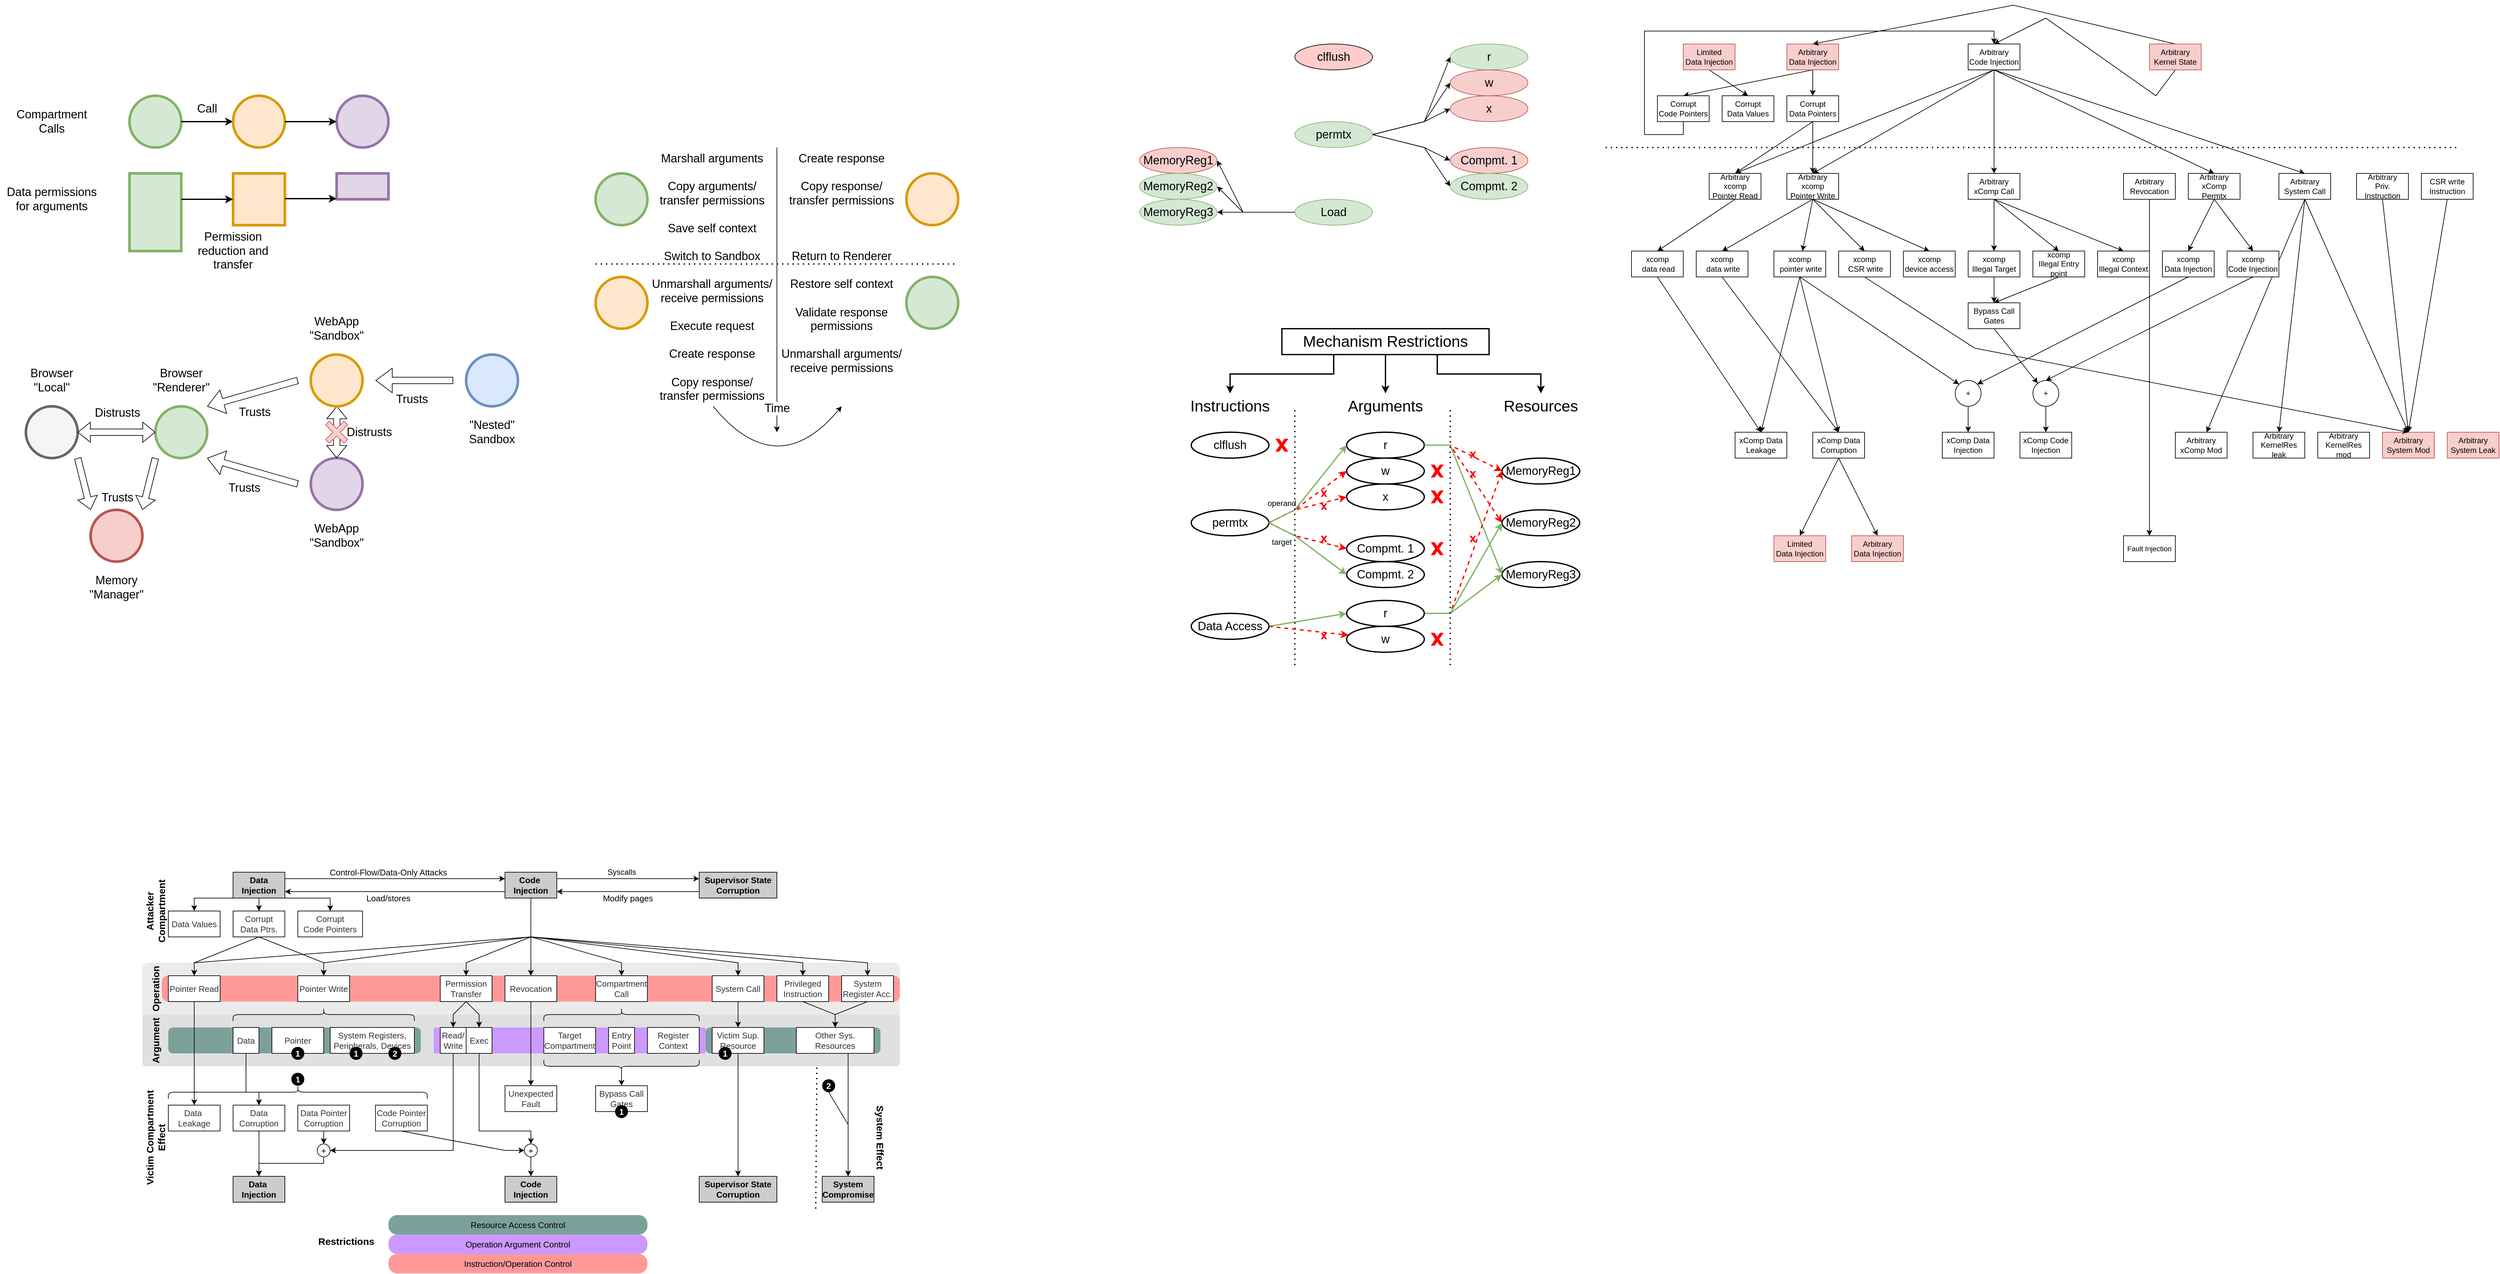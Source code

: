 <mxfile version="23.0.2" type="device">
  <diagram id="3T3k2djzxvKGKJiDUspe" name="Page-1">
    <mxGraphModel dx="809" dy="481" grid="1" gridSize="10" guides="1" tooltips="1" connect="1" arrows="1" fold="1" page="1" pageScale="1" pageWidth="850" pageHeight="1100" math="0" shadow="0">
      <root>
        <mxCell id="0" />
        <mxCell id="1" parent="0" />
        <mxCell id="0y_FmM4RNKvWT69SuI2D-39" value="" style="group" parent="1" vertex="1" connectable="0">
          <mxGeometry x="40" y="160" width="600" height="280" as="geometry" />
        </mxCell>
        <mxCell id="UQibqdJCTZvLkwByiF-P-10" value="" style="group;fontSize=18;" parent="0y_FmM4RNKvWT69SuI2D-39" vertex="1" connectable="0">
          <mxGeometry x="200" width="80" height="80" as="geometry" />
        </mxCell>
        <mxCell id="UQibqdJCTZvLkwByiF-P-6" value="" style="ellipse;whiteSpace=wrap;html=1;strokeWidth=4;fillColor=#d5e8d4;strokeColor=#82b366;fontSize=18;" parent="UQibqdJCTZvLkwByiF-P-10" vertex="1">
          <mxGeometry width="80" height="80" as="geometry" />
        </mxCell>
        <mxCell id="UQibqdJCTZvLkwByiF-P-4" value="" style="shape=image;html=1;verticalAlign=top;verticalLabelPosition=bottom;labelBackgroundColor=#ffffff;imageAspect=0;aspect=fixed;image=https://cdn1.iconfinder.com/data/icons/ionicons-fill-vol-2/512/person-128.png;fontColor=#FF99FF;fontSize=18;" parent="UQibqdJCTZvLkwByiF-P-10" vertex="1">
          <mxGeometry x="10" y="10" width="60" height="60" as="geometry" />
        </mxCell>
        <mxCell id="UQibqdJCTZvLkwByiF-P-14" style="edgeStyle=orthogonalEdgeStyle;rounded=0;orthogonalLoop=1;jettySize=auto;html=1;exitX=1;exitY=0.5;exitDx=0;exitDy=0;entryX=0;entryY=0.5;entryDx=0;entryDy=0;fontColor=#FF99FF;fontSize=18;strokeWidth=2;" parent="0y_FmM4RNKvWT69SuI2D-39" source="UQibqdJCTZvLkwByiF-P-6" target="UQibqdJCTZvLkwByiF-P-7" edge="1">
          <mxGeometry relative="1" as="geometry" />
        </mxCell>
        <mxCell id="UQibqdJCTZvLkwByiF-P-16" value="" style="group;fontSize=18;" parent="0y_FmM4RNKvWT69SuI2D-39" vertex="1" connectable="0">
          <mxGeometry x="520" width="80" height="80" as="geometry" />
        </mxCell>
        <mxCell id="UQibqdJCTZvLkwByiF-P-12" value="" style="ellipse;whiteSpace=wrap;html=1;strokeWidth=4;fillColor=#e1d5e7;strokeColor=#9673a6;container=0;fontSize=18;" parent="UQibqdJCTZvLkwByiF-P-16" vertex="1">
          <mxGeometry width="80" height="80" as="geometry" />
        </mxCell>
        <mxCell id="UQibqdJCTZvLkwByiF-P-13" value="" style="shape=image;html=1;verticalAlign=top;verticalLabelPosition=bottom;labelBackgroundColor=#ffffff;imageAspect=0;aspect=fixed;image=https://cdn1.iconfinder.com/data/icons/ionicons-fill-vol-2/512/person-128.png;fontColor=#FF99FF;container=0;fontSize=18;" parent="UQibqdJCTZvLkwByiF-P-16" vertex="1">
          <mxGeometry x="10" y="10" width="60" height="60" as="geometry" />
        </mxCell>
        <mxCell id="UQibqdJCTZvLkwByiF-P-17" value="" style="group;fontSize=18;" parent="0y_FmM4RNKvWT69SuI2D-39" vertex="1" connectable="0">
          <mxGeometry x="360" width="80" height="80" as="geometry" />
        </mxCell>
        <mxCell id="UQibqdJCTZvLkwByiF-P-7" value="" style="ellipse;whiteSpace=wrap;html=1;strokeWidth=4;fillColor=#ffe6cc;strokeColor=#d79b00;fontSize=18;" parent="UQibqdJCTZvLkwByiF-P-17" vertex="1">
          <mxGeometry width="80" height="80" as="geometry" />
        </mxCell>
        <mxCell id="UQibqdJCTZvLkwByiF-P-8" value="" style="shape=image;html=1;verticalAlign=top;verticalLabelPosition=bottom;labelBackgroundColor=#ffffff;imageAspect=0;aspect=fixed;image=https://cdn1.iconfinder.com/data/icons/ionicons-fill-vol-2/512/person-128.png;fontColor=#FF99FF;fontSize=18;" parent="UQibqdJCTZvLkwByiF-P-17" vertex="1">
          <mxGeometry x="10" y="10" width="60" height="60" as="geometry" />
        </mxCell>
        <mxCell id="UQibqdJCTZvLkwByiF-P-15" style="edgeStyle=orthogonalEdgeStyle;rounded=0;orthogonalLoop=1;jettySize=auto;html=1;exitX=1;exitY=0.5;exitDx=0;exitDy=0;entryX=0;entryY=0.5;entryDx=0;entryDy=0;fontColor=#FF99FF;fontSize=18;strokeWidth=2;" parent="0y_FmM4RNKvWT69SuI2D-39" source="UQibqdJCTZvLkwByiF-P-7" target="UQibqdJCTZvLkwByiF-P-12" edge="1">
          <mxGeometry relative="1" as="geometry" />
        </mxCell>
        <mxCell id="UQibqdJCTZvLkwByiF-P-18" value="" style="rounded=0;whiteSpace=wrap;html=1;strokeWidth=4;fillColor=#d5e8d4;strokeColor=#82b366;fontSize=18;" parent="0y_FmM4RNKvWT69SuI2D-39" vertex="1">
          <mxGeometry x="200" y="120" width="80" height="120" as="geometry" />
        </mxCell>
        <mxCell id="UQibqdJCTZvLkwByiF-P-19" value="" style="rounded=0;whiteSpace=wrap;html=1;strokeWidth=4;fillColor=#ffe6cc;strokeColor=#d79b00;fontSize=18;" parent="0y_FmM4RNKvWT69SuI2D-39" vertex="1">
          <mxGeometry x="360" y="120" width="80" height="80" as="geometry" />
        </mxCell>
        <mxCell id="UQibqdJCTZvLkwByiF-P-20" value="" style="rounded=0;whiteSpace=wrap;html=1;strokeWidth=4;fillColor=#e1d5e7;strokeColor=#9673a6;fontSize=18;" parent="0y_FmM4RNKvWT69SuI2D-39" vertex="1">
          <mxGeometry x="520" y="120" width="80" height="40" as="geometry" />
        </mxCell>
        <mxCell id="UQibqdJCTZvLkwByiF-P-21" value="&lt;div&gt;Compartment&lt;/div&gt;Calls" style="text;html=1;strokeColor=none;fillColor=none;align=center;verticalAlign=middle;whiteSpace=wrap;rounded=0;strokeWidth=4;fontColor=#000000;rotation=0;fontSize=18;" parent="0y_FmM4RNKvWT69SuI2D-39" vertex="1">
          <mxGeometry width="160" height="80" as="geometry" />
        </mxCell>
        <mxCell id="UQibqdJCTZvLkwByiF-P-22" value="&lt;div&gt;Data permissions&lt;/div&gt;&lt;div&gt;for arguments&lt;br&gt;&lt;/div&gt;" style="text;html=1;strokeColor=none;fillColor=none;align=center;verticalAlign=middle;whiteSpace=wrap;rounded=0;strokeWidth=4;fontColor=#000000;rotation=0;fontSize=18;" parent="0y_FmM4RNKvWT69SuI2D-39" vertex="1">
          <mxGeometry y="120" width="160" height="80" as="geometry" />
        </mxCell>
        <mxCell id="UQibqdJCTZvLkwByiF-P-23" value="Call" style="text;html=1;strokeColor=none;fillColor=none;align=center;verticalAlign=middle;whiteSpace=wrap;rounded=0;strokeWidth=4;fontColor=#000000;rotation=0;fontSize=18;" parent="0y_FmM4RNKvWT69SuI2D-39" vertex="1">
          <mxGeometry x="280" width="80" height="40" as="geometry" />
        </mxCell>
        <mxCell id="UQibqdJCTZvLkwByiF-P-24" value="Permission reduction and transfer" style="text;html=1;strokeColor=none;fillColor=none;align=center;verticalAlign=middle;whiteSpace=wrap;rounded=0;strokeWidth=4;fontColor=#000000;rotation=0;fontSize=18;" parent="0y_FmM4RNKvWT69SuI2D-39" vertex="1">
          <mxGeometry x="280" y="200" width="160" height="80" as="geometry" />
        </mxCell>
        <mxCell id="UQibqdJCTZvLkwByiF-P-25" value="" style="endArrow=classic;html=1;rounded=0;strokeWidth=2;fontSize=18;fontColor=#000000;entryX=0;entryY=0.5;entryDx=0;entryDy=0;" parent="0y_FmM4RNKvWT69SuI2D-39" target="UQibqdJCTZvLkwByiF-P-19" edge="1">
          <mxGeometry width="50" height="50" relative="1" as="geometry">
            <mxPoint x="280" y="160" as="sourcePoint" />
            <mxPoint x="330" y="110" as="targetPoint" />
          </mxGeometry>
        </mxCell>
        <mxCell id="UQibqdJCTZvLkwByiF-P-26" value="" style="endArrow=classic;html=1;rounded=0;strokeWidth=2;fontSize=18;fontColor=#000000;entryX=0;entryY=0.5;entryDx=0;entryDy=0;" parent="0y_FmM4RNKvWT69SuI2D-39" edge="1">
          <mxGeometry width="50" height="50" relative="1" as="geometry">
            <mxPoint x="440" y="159" as="sourcePoint" />
            <mxPoint x="520" y="159" as="targetPoint" />
          </mxGeometry>
        </mxCell>
        <mxCell id="0y_FmM4RNKvWT69SuI2D-34" value="&lt;div&gt;WebApp&lt;br&gt;&lt;/div&gt;&lt;div&gt;&quot;Sandbox&quot;&lt;/div&gt;" style="text;html=1;strokeColor=none;fillColor=none;align=center;verticalAlign=middle;whiteSpace=wrap;rounded=0;fontSize=18;" parent="1" vertex="1">
          <mxGeometry x="520" y="480" width="80" height="80" as="geometry" />
        </mxCell>
        <mxCell id="0y_FmM4RNKvWT69SuI2D-11" value="" style="group;fontSize=18;" parent="1" vertex="1" connectable="0">
          <mxGeometry x="280" y="640" width="80" height="80" as="geometry" />
        </mxCell>
        <mxCell id="0y_FmM4RNKvWT69SuI2D-12" value="" style="ellipse;whiteSpace=wrap;html=1;strokeWidth=4;fillColor=#d5e8d4;strokeColor=#82b366;fontSize=18;" parent="0y_FmM4RNKvWT69SuI2D-11" vertex="1">
          <mxGeometry width="80" height="80" as="geometry" />
        </mxCell>
        <mxCell id="0y_FmM4RNKvWT69SuI2D-13" value="" style="shape=image;html=1;verticalAlign=top;verticalLabelPosition=bottom;labelBackgroundColor=#ffffff;imageAspect=0;aspect=fixed;image=https://cdn1.iconfinder.com/data/icons/ionicons-fill-vol-2/512/person-128.png;fontColor=#FF99FF;fontSize=18;" parent="0y_FmM4RNKvWT69SuI2D-11" vertex="1">
          <mxGeometry x="10" y="10" width="60" height="60" as="geometry" />
        </mxCell>
        <mxCell id="0y_FmM4RNKvWT69SuI2D-17" value="" style="group;fontSize=18;" parent="1" vertex="1" connectable="0">
          <mxGeometry x="520" y="720" width="80" height="80" as="geometry" />
        </mxCell>
        <mxCell id="0y_FmM4RNKvWT69SuI2D-18" value="" style="ellipse;whiteSpace=wrap;html=1;strokeWidth=4;fillColor=#e1d5e7;strokeColor=#9673a6;container=0;fontSize=18;" parent="0y_FmM4RNKvWT69SuI2D-17" vertex="1">
          <mxGeometry width="80" height="80" as="geometry" />
        </mxCell>
        <mxCell id="0y_FmM4RNKvWT69SuI2D-19" value="" style="shape=image;html=1;verticalAlign=top;verticalLabelPosition=bottom;labelBackgroundColor=#ffffff;imageAspect=0;aspect=fixed;image=https://cdn1.iconfinder.com/data/icons/ionicons-fill-vol-2/512/person-128.png;fontColor=#FF99FF;container=0;fontSize=18;" parent="0y_FmM4RNKvWT69SuI2D-17" vertex="1">
          <mxGeometry x="10" y="10" width="60" height="60" as="geometry" />
        </mxCell>
        <mxCell id="0y_FmM4RNKvWT69SuI2D-20" value="" style="group;fontSize=18;" parent="1" vertex="1" connectable="0">
          <mxGeometry x="760" y="560" width="80" height="80" as="geometry" />
        </mxCell>
        <mxCell id="0y_FmM4RNKvWT69SuI2D-21" value="" style="ellipse;whiteSpace=wrap;html=1;strokeWidth=4;fillColor=#dae8fc;strokeColor=#6c8ebf;container=0;fontSize=18;" parent="0y_FmM4RNKvWT69SuI2D-20" vertex="1">
          <mxGeometry width="80" height="80" as="geometry" />
        </mxCell>
        <mxCell id="0y_FmM4RNKvWT69SuI2D-22" value="" style="shape=image;html=1;verticalAlign=top;verticalLabelPosition=bottom;labelBackgroundColor=#ffffff;imageAspect=0;aspect=fixed;image=https://cdn1.iconfinder.com/data/icons/ionicons-fill-vol-2/512/person-128.png;fontColor=#FF99FF;container=0;fontSize=18;" parent="0y_FmM4RNKvWT69SuI2D-20" vertex="1">
          <mxGeometry x="10" y="10" width="60" height="60" as="geometry" />
        </mxCell>
        <mxCell id="0y_FmM4RNKvWT69SuI2D-30" value="&lt;font style=&quot;font-size: 18px;&quot;&gt;Trusts&lt;/font&gt;" style="shape=flexArrow;endArrow=classic;html=1;rounded=0;endWidth=26.857;endSize=8.12;" parent="1" edge="1">
          <mxGeometry x="0.071" y="29" width="50" height="50" relative="1" as="geometry">
            <mxPoint x="500" y="760" as="sourcePoint" />
            <mxPoint x="360" y="720" as="targetPoint" />
            <mxPoint as="offset" />
          </mxGeometry>
        </mxCell>
        <mxCell id="0y_FmM4RNKvWT69SuI2D-31" value="&lt;font style=&quot;font-size: 18px;&quot;&gt;Trusts&lt;/font&gt;" style="shape=flexArrow;endArrow=classic;html=1;rounded=0;endWidth=26.857;endSize=8.12;" parent="1" edge="1">
          <mxGeometry x="0.071" y="29" width="50" height="50" relative="1" as="geometry">
            <mxPoint x="740" y="600" as="sourcePoint" />
            <mxPoint x="620" y="600" as="targetPoint" />
            <mxPoint as="offset" />
          </mxGeometry>
        </mxCell>
        <mxCell id="0y_FmM4RNKvWT69SuI2D-32" value="&lt;font style=&quot;font-size: 18px;&quot;&gt;Trusts&lt;/font&gt;" style="shape=flexArrow;endArrow=classic;html=1;rounded=0;endWidth=26.857;endSize=8.12;" parent="1" edge="1">
          <mxGeometry x="0.071" y="29" width="50" height="50" relative="1" as="geometry">
            <mxPoint x="500" y="600" as="sourcePoint" />
            <mxPoint x="360" y="640" as="targetPoint" />
            <mxPoint as="offset" />
          </mxGeometry>
        </mxCell>
        <mxCell id="0y_FmM4RNKvWT69SuI2D-33" value="Browser&lt;br&gt;&lt;div&gt;&quot;Renderer&quot;&lt;/div&gt;" style="text;html=1;strokeColor=none;fillColor=none;align=center;verticalAlign=middle;whiteSpace=wrap;rounded=0;fontSize=18;" parent="1" vertex="1">
          <mxGeometry x="280" y="560" width="80" height="80" as="geometry" />
        </mxCell>
        <mxCell id="0y_FmM4RNKvWT69SuI2D-35" value="&lt;div&gt;WebApp&lt;/div&gt;&lt;div&gt;&quot;Sandbox&quot;&lt;/div&gt;" style="text;html=1;strokeColor=none;fillColor=none;align=center;verticalAlign=middle;whiteSpace=wrap;rounded=0;fontSize=18;" parent="1" vertex="1">
          <mxGeometry x="520" y="800" width="80" height="80" as="geometry" />
        </mxCell>
        <mxCell id="0y_FmM4RNKvWT69SuI2D-36" value="&quot;Nested&quot;&lt;div&gt;Sandbox&lt;/div&gt;" style="text;html=1;strokeColor=none;fillColor=none;align=center;verticalAlign=middle;whiteSpace=wrap;rounded=0;fontSize=18;" parent="1" vertex="1">
          <mxGeometry x="760" y="640" width="80" height="80" as="geometry" />
        </mxCell>
        <mxCell id="0y_FmM4RNKvWT69SuI2D-42" value="Distrusts" style="shape=flexArrow;endArrow=classic;startArrow=classic;html=1;rounded=0;entryX=0.504;entryY=0.996;entryDx=0;entryDy=0;entryPerimeter=0;fontSize=18;" parent="1" target="0y_FmM4RNKvWT69SuI2D-15" edge="1">
          <mxGeometry x="0.001" y="-50" width="100" height="100" relative="1" as="geometry">
            <mxPoint x="560" y="720" as="sourcePoint" />
            <mxPoint x="610" y="650" as="targetPoint" />
            <mxPoint as="offset" />
          </mxGeometry>
        </mxCell>
        <mxCell id="0y_FmM4RNKvWT69SuI2D-45" value="" style="shape=cross;whiteSpace=wrap;html=1;rotation=45;fillColor=#f8cecc;strokeColor=#b85450;" parent="1" vertex="1">
          <mxGeometry x="540" y="660" width="40" height="40" as="geometry" />
        </mxCell>
        <mxCell id="KY_1hAlSIMzd75fBiZGd-2" value="" style="group;fontSize=18;" parent="1" vertex="1" connectable="0">
          <mxGeometry x="80" y="640" width="80" height="80" as="geometry" />
        </mxCell>
        <mxCell id="KY_1hAlSIMzd75fBiZGd-3" value="" style="ellipse;whiteSpace=wrap;html=1;strokeWidth=4;fillColor=#f5f5f5;strokeColor=#666666;fontSize=18;fontColor=#333333;" parent="KY_1hAlSIMzd75fBiZGd-2" vertex="1">
          <mxGeometry width="80" height="80" as="geometry" />
        </mxCell>
        <mxCell id="KY_1hAlSIMzd75fBiZGd-4" value="" style="shape=image;html=1;verticalAlign=top;verticalLabelPosition=bottom;labelBackgroundColor=#ffffff;imageAspect=0;aspect=fixed;image=https://cdn1.iconfinder.com/data/icons/ionicons-fill-vol-2/512/person-128.png;fontColor=#FF99FF;fontSize=18;" parent="KY_1hAlSIMzd75fBiZGd-2" vertex="1">
          <mxGeometry x="10" y="10" width="60" height="60" as="geometry" />
        </mxCell>
        <mxCell id="KY_1hAlSIMzd75fBiZGd-5" value="" style="shape=flexArrow;endArrow=classic;startArrow=classic;html=1;rounded=0;entryX=0;entryY=0.5;entryDx=0;entryDy=0;entryPerimeter=0;" parent="1" target="0y_FmM4RNKvWT69SuI2D-12" edge="1">
          <mxGeometry width="100" height="100" relative="1" as="geometry">
            <mxPoint x="160" y="680" as="sourcePoint" />
            <mxPoint x="260" y="580" as="targetPoint" />
          </mxGeometry>
        </mxCell>
        <mxCell id="KY_1hAlSIMzd75fBiZGd-6" value="&lt;font style=&quot;font-size: 18px;&quot;&gt;Distrusts&lt;/font&gt;" style="edgeLabel;html=1;align=center;verticalAlign=middle;resizable=0;points=[];" parent="KY_1hAlSIMzd75fBiZGd-5" vertex="1" connectable="0">
          <mxGeometry x="-0.145" y="2" relative="1" as="geometry">
            <mxPoint x="9" y="-28" as="offset" />
          </mxGeometry>
        </mxCell>
        <mxCell id="KY_1hAlSIMzd75fBiZGd-7" value="&lt;div&gt;Browser&lt;br&gt;&lt;/div&gt;&lt;div&gt;&quot;Local&quot;&lt;/div&gt;" style="text;html=1;strokeColor=none;fillColor=none;align=center;verticalAlign=middle;whiteSpace=wrap;rounded=0;fontSize=18;" parent="1" vertex="1">
          <mxGeometry x="80" y="560" width="80" height="80" as="geometry" />
        </mxCell>
        <mxCell id="KY_1hAlSIMzd75fBiZGd-9" value="" style="group;fontSize=18;" parent="1" vertex="1" connectable="0">
          <mxGeometry x="180" y="800" width="80" height="80" as="geometry" />
        </mxCell>
        <mxCell id="KY_1hAlSIMzd75fBiZGd-10" value="" style="ellipse;whiteSpace=wrap;html=1;strokeWidth=4;fillColor=#f8cecc;strokeColor=#b85450;fontSize=18;" parent="KY_1hAlSIMzd75fBiZGd-9" vertex="1">
          <mxGeometry width="80" height="80" as="geometry" />
        </mxCell>
        <mxCell id="KY_1hAlSIMzd75fBiZGd-11" value="" style="shape=image;html=1;verticalAlign=top;verticalLabelPosition=bottom;labelBackgroundColor=#ffffff;imageAspect=0;aspect=fixed;image=https://cdn1.iconfinder.com/data/icons/ionicons-fill-vol-2/512/person-128.png;fontColor=#FF99FF;fontSize=18;" parent="KY_1hAlSIMzd75fBiZGd-9" vertex="1">
          <mxGeometry x="10" y="10" width="60" height="60" as="geometry" />
        </mxCell>
        <mxCell id="KY_1hAlSIMzd75fBiZGd-12" value="&lt;div&gt;Memory&lt;/div&gt;&lt;div&gt;&quot;Manager&quot;&lt;br&gt;&lt;/div&gt;" style="text;html=1;strokeColor=none;fillColor=none;align=center;verticalAlign=middle;whiteSpace=wrap;rounded=0;fontSize=18;" parent="1" vertex="1">
          <mxGeometry x="180" y="880" width="80" height="80" as="geometry" />
        </mxCell>
        <mxCell id="KY_1hAlSIMzd75fBiZGd-13" value="" style="shape=flexArrow;endArrow=classic;startArrow=none;html=1;rounded=0;startFill=0;" parent="1" edge="1">
          <mxGeometry width="100" height="100" relative="1" as="geometry">
            <mxPoint x="160" y="720" as="sourcePoint" />
            <mxPoint x="180" y="800" as="targetPoint" />
          </mxGeometry>
        </mxCell>
        <mxCell id="KY_1hAlSIMzd75fBiZGd-14" value="&lt;font style=&quot;font-size: 18px;&quot;&gt;Trusts&lt;/font&gt;" style="edgeLabel;html=1;align=center;verticalAlign=middle;resizable=0;points=[];" parent="KY_1hAlSIMzd75fBiZGd-13" vertex="1" connectable="0">
          <mxGeometry x="-0.145" y="2" relative="1" as="geometry">
            <mxPoint x="50" y="27" as="offset" />
          </mxGeometry>
        </mxCell>
        <mxCell id="KY_1hAlSIMzd75fBiZGd-15" value="" style="shape=flexArrow;endArrow=classic;startArrow=none;html=1;rounded=0;startFill=0;" parent="1" edge="1">
          <mxGeometry width="100" height="100" relative="1" as="geometry">
            <mxPoint x="280" y="720" as="sourcePoint" />
            <mxPoint x="260" y="800" as="targetPoint" />
          </mxGeometry>
        </mxCell>
        <mxCell id="KY_1hAlSIMzd75fBiZGd-18" value="" style="group" parent="1" vertex="1" connectable="0">
          <mxGeometry x="520" y="560" width="80" height="80" as="geometry" />
        </mxCell>
        <mxCell id="0y_FmM4RNKvWT69SuI2D-15" value="" style="ellipse;whiteSpace=wrap;html=1;strokeWidth=4;fillColor=#ffe6cc;strokeColor=#d79b00;fontSize=18;" parent="KY_1hAlSIMzd75fBiZGd-18" vertex="1">
          <mxGeometry width="80" height="80" as="geometry" />
        </mxCell>
        <mxCell id="0y_FmM4RNKvWT69SuI2D-16" value="" style="shape=image;html=1;verticalAlign=top;verticalLabelPosition=bottom;labelBackgroundColor=#ffffff;imageAspect=0;aspect=fixed;image=https://cdn1.iconfinder.com/data/icons/ionicons-fill-vol-2/512/person-128.png;fontColor=#FF99FF;fontSize=18;" parent="KY_1hAlSIMzd75fBiZGd-18" vertex="1">
          <mxGeometry x="10" y="10" width="60" height="60" as="geometry" />
        </mxCell>
        <mxCell id="KY_1hAlSIMzd75fBiZGd-22" value="" style="endArrow=classic;html=1;rounded=0;" parent="1" edge="1">
          <mxGeometry width="50" height="50" relative="1" as="geometry">
            <mxPoint x="1240" y="240" as="sourcePoint" />
            <mxPoint x="1240" y="680" as="targetPoint" />
          </mxGeometry>
        </mxCell>
        <mxCell id="KY_1hAlSIMzd75fBiZGd-23" value="&lt;font style=&quot;font-size: 18px;&quot;&gt;Time&lt;/font&gt;" style="edgeLabel;html=1;align=center;verticalAlign=middle;resizable=0;points=[];" parent="KY_1hAlSIMzd75fBiZGd-22" vertex="1" connectable="0">
          <mxGeometry x="-0.177" relative="1" as="geometry">
            <mxPoint y="222" as="offset" />
          </mxGeometry>
        </mxCell>
        <mxCell id="KY_1hAlSIMzd75fBiZGd-27" value="" style="group;fontSize=18;" parent="1" vertex="1" connectable="0">
          <mxGeometry x="960" y="280" width="80" height="80" as="geometry" />
        </mxCell>
        <mxCell id="KY_1hAlSIMzd75fBiZGd-28" value="" style="ellipse;whiteSpace=wrap;html=1;strokeWidth=4;fillColor=#d5e8d4;strokeColor=#82b366;fontSize=18;" parent="KY_1hAlSIMzd75fBiZGd-27" vertex="1">
          <mxGeometry width="80" height="80" as="geometry" />
        </mxCell>
        <mxCell id="KY_1hAlSIMzd75fBiZGd-29" value="" style="shape=image;html=1;verticalAlign=top;verticalLabelPosition=bottom;labelBackgroundColor=#ffffff;imageAspect=0;aspect=fixed;image=https://cdn1.iconfinder.com/data/icons/ionicons-fill-vol-2/512/person-128.png;fontColor=#FF99FF;fontSize=18;" parent="KY_1hAlSIMzd75fBiZGd-27" vertex="1">
          <mxGeometry x="10" y="10" width="60" height="60" as="geometry" />
        </mxCell>
        <mxCell id="KY_1hAlSIMzd75fBiZGd-30" value="" style="group" parent="1" vertex="1" connectable="0">
          <mxGeometry x="960" y="440" width="80" height="80" as="geometry" />
        </mxCell>
        <mxCell id="KY_1hAlSIMzd75fBiZGd-31" value="" style="ellipse;whiteSpace=wrap;html=1;strokeWidth=4;fillColor=#ffe6cc;strokeColor=#d79b00;fontSize=18;" parent="KY_1hAlSIMzd75fBiZGd-30" vertex="1">
          <mxGeometry width="80" height="80" as="geometry" />
        </mxCell>
        <mxCell id="KY_1hAlSIMzd75fBiZGd-32" value="" style="shape=image;html=1;verticalAlign=top;verticalLabelPosition=bottom;labelBackgroundColor=#ffffff;imageAspect=0;aspect=fixed;image=https://cdn1.iconfinder.com/data/icons/ionicons-fill-vol-2/512/person-128.png;fontColor=#FF99FF;fontSize=18;" parent="KY_1hAlSIMzd75fBiZGd-30" vertex="1">
          <mxGeometry x="10" y="10" width="60" height="60" as="geometry" />
        </mxCell>
        <mxCell id="KY_1hAlSIMzd75fBiZGd-34" value="&lt;div style=&quot;font-size: 18px;&quot;&gt;&lt;font style=&quot;font-size: 18px;&quot;&gt;Marshall arguments&lt;/font&gt;&lt;/div&gt;&lt;div style=&quot;font-size: 18px;&quot;&gt;&lt;font style=&quot;font-size: 18px;&quot;&gt;&lt;br&gt;&lt;/font&gt;&lt;/div&gt;&lt;div style=&quot;font-size: 18px;&quot;&gt;&lt;font style=&quot;font-size: 18px;&quot;&gt;Copy arguments/&lt;br&gt;&lt;/font&gt;&lt;/div&gt;&lt;div style=&quot;font-size: 18px;&quot;&gt;&lt;font style=&quot;font-size: 18px;&quot;&gt;transfer permissions&lt;/font&gt;&lt;/div&gt;&lt;div style=&quot;font-size: 18px;&quot;&gt;&lt;font style=&quot;font-size: 18px;&quot;&gt;&lt;br&gt;&lt;/font&gt;&lt;/div&gt;&lt;div style=&quot;font-size: 18px;&quot;&gt;&lt;font style=&quot;font-size: 18px;&quot;&gt;Save self context&lt;/font&gt;&lt;/div&gt;&lt;div style=&quot;font-size: 18px;&quot;&gt;&lt;font style=&quot;font-size: 18px;&quot;&gt;&lt;br&gt;&lt;/font&gt;&lt;/div&gt;&lt;div style=&quot;font-size: 18px;&quot;&gt;&lt;font style=&quot;font-size: 18px;&quot;&gt;Switch to Sandbox&lt;/font&gt;&lt;/div&gt;&lt;div style=&quot;font-size: 18px;&quot;&gt;&lt;font style=&quot;font-size: 18px;&quot;&gt;&lt;br&gt;&lt;/font&gt;&lt;/div&gt;&lt;div style=&quot;font-size: 18px;&quot;&gt;&lt;font style=&quot;font-size: 18px;&quot;&gt;Unmarshall arguments/&lt;br&gt;&lt;/font&gt;&lt;/div&gt;&lt;div style=&quot;font-size: 18px;&quot;&gt;&lt;font style=&quot;font-size: 18px;&quot;&gt;receive permissions&lt;/font&gt;&lt;/div&gt;&lt;div style=&quot;font-size: 18px;&quot;&gt;&lt;font style=&quot;font-size: 18px;&quot;&gt;&lt;br&gt;&lt;/font&gt;&lt;/div&gt;&lt;div style=&quot;font-size: 18px;&quot;&gt;&lt;font style=&quot;font-size: 18px;&quot;&gt;Execute request&lt;/font&gt;&lt;/div&gt;&lt;div style=&quot;font-size: 18px;&quot;&gt;&lt;font style=&quot;font-size: 18px;&quot;&gt;&lt;br&gt;&lt;/font&gt;&lt;/div&gt;&lt;div style=&quot;font-size: 18px;&quot;&gt;&lt;font style=&quot;font-size: 18px;&quot;&gt;Create response&lt;/font&gt;&lt;/div&gt;&lt;div style=&quot;font-size: 18px;&quot;&gt;&lt;font style=&quot;font-size: 18px;&quot;&gt;&lt;br&gt;&lt;/font&gt;&lt;/div&gt;&lt;div style=&quot;font-size: 18px;&quot;&gt;&lt;font style=&quot;font-size: 18px;&quot;&gt;Copy response/&lt;/font&gt;&lt;/div&gt;&lt;div style=&quot;font-size: 18px;&quot;&gt;&lt;font style=&quot;font-size: 18px;&quot;&gt;transfer permissions&lt;br&gt;&lt;/font&gt;&lt;/div&gt;&lt;div style=&quot;font-size: 18px;&quot;&gt;&lt;font style=&quot;font-size: 18px;&quot;&gt;&lt;br&gt;&lt;/font&gt;&lt;/div&gt;&lt;div style=&quot;font-size: 18px;&quot;&gt;&lt;font style=&quot;font-size: 18px;&quot;&gt;&lt;br&gt;&lt;/font&gt;&lt;/div&gt;&lt;div&gt;&lt;br&gt;&lt;/div&gt;&lt;div&gt;&lt;br&gt;&lt;/div&gt;" style="text;html=1;strokeColor=none;fillColor=none;align=center;verticalAlign=top;whiteSpace=wrap;rounded=0;" parent="1" vertex="1">
          <mxGeometry x="1040" y="240" width="200" height="400" as="geometry" />
        </mxCell>
        <mxCell id="KY_1hAlSIMzd75fBiZGd-35" value="" style="endArrow=none;dashed=1;html=1;dashPattern=1 3;strokeWidth=2;rounded=0;" parent="1" source="KY_1hAlSIMzd75fBiZGd-39" edge="1">
          <mxGeometry width="50" height="50" relative="1" as="geometry">
            <mxPoint x="960" y="420" as="sourcePoint" />
            <mxPoint x="1440" y="420" as="targetPoint" />
          </mxGeometry>
        </mxCell>
        <mxCell id="KY_1hAlSIMzd75fBiZGd-36" value="" style="group" parent="1" vertex="1" connectable="0">
          <mxGeometry x="1440" y="280" width="80" height="80" as="geometry" />
        </mxCell>
        <mxCell id="KY_1hAlSIMzd75fBiZGd-37" value="" style="ellipse;whiteSpace=wrap;html=1;strokeWidth=4;fillColor=#ffe6cc;strokeColor=#d79b00;fontSize=18;" parent="KY_1hAlSIMzd75fBiZGd-36" vertex="1">
          <mxGeometry width="80" height="80" as="geometry" />
        </mxCell>
        <mxCell id="KY_1hAlSIMzd75fBiZGd-38" value="" style="shape=image;html=1;verticalAlign=top;verticalLabelPosition=bottom;labelBackgroundColor=#ffffff;imageAspect=0;aspect=fixed;image=https://cdn1.iconfinder.com/data/icons/ionicons-fill-vol-2/512/person-128.png;fontColor=#FF99FF;fontSize=18;" parent="KY_1hAlSIMzd75fBiZGd-36" vertex="1">
          <mxGeometry x="10" y="10" width="60" height="60" as="geometry" />
        </mxCell>
        <mxCell id="KY_1hAlSIMzd75fBiZGd-40" value="" style="endArrow=none;dashed=1;html=1;dashPattern=1 3;strokeWidth=2;rounded=0;" parent="1" edge="1">
          <mxGeometry width="50" height="50" relative="1" as="geometry">
            <mxPoint x="960" y="420" as="sourcePoint" />
            <mxPoint x="1520" y="420" as="targetPoint" />
          </mxGeometry>
        </mxCell>
        <mxCell id="KY_1hAlSIMzd75fBiZGd-39" value="&lt;div style=&quot;font-size: 18px;&quot;&gt;&lt;font style=&quot;font-size: 18px;&quot;&gt;Create response&lt;br&gt;&lt;/font&gt;&lt;/div&gt;&lt;div style=&quot;font-size: 18px;&quot;&gt;&lt;font style=&quot;font-size: 18px;&quot;&gt;&lt;br&gt;&lt;/font&gt;&lt;/div&gt;&lt;div style=&quot;font-size: 18px;&quot;&gt;&lt;font style=&quot;font-size: 18px;&quot;&gt;Copy response/&lt;br&gt;&lt;/font&gt;&lt;/div&gt;&lt;div style=&quot;font-size: 18px;&quot;&gt;&lt;font style=&quot;font-size: 18px;&quot;&gt;transfer permissions&lt;/font&gt;&lt;/div&gt;&lt;div style=&quot;font-size: 18px;&quot;&gt;&lt;font style=&quot;font-size: 18px;&quot;&gt;&lt;br&gt;&lt;/font&gt;&lt;/div&gt;&lt;div style=&quot;font-size: 18px;&quot;&gt;&lt;font style=&quot;font-size: 18px;&quot;&gt;&lt;br&gt;&lt;/font&gt;&lt;/div&gt;&lt;div style=&quot;font-size: 18px;&quot;&gt;&lt;font style=&quot;font-size: 18px;&quot;&gt;&lt;br&gt;&lt;/font&gt;&lt;/div&gt;&lt;div style=&quot;font-size: 18px;&quot;&gt;&lt;font style=&quot;font-size: 18px;&quot;&gt;Return to Renderer&lt;/font&gt;&lt;/div&gt;&lt;div style=&quot;font-size: 18px;&quot;&gt;&lt;font style=&quot;font-size: 18px;&quot;&gt;&lt;br&gt;&lt;/font&gt;&lt;/div&gt;&lt;div style=&quot;font-size: 18px;&quot;&gt;&lt;font style=&quot;font-size: 18px;&quot;&gt;Restore self context&lt;/font&gt;&lt;/div&gt;&lt;div style=&quot;font-size: 18px;&quot;&gt;&lt;font style=&quot;font-size: 18px;&quot;&gt;&lt;br&gt;&lt;/font&gt;&lt;/div&gt;&lt;div style=&quot;font-size: 18px;&quot;&gt;&lt;font style=&quot;font-size: 18px;&quot;&gt;Validate response permissions&lt;/font&gt;&lt;/div&gt;&lt;div style=&quot;font-size: 18px;&quot;&gt;&lt;font style=&quot;font-size: 18px;&quot;&gt;&lt;br&gt;&lt;/font&gt;&lt;/div&gt;&lt;div style=&quot;font-size: 18px;&quot;&gt;&lt;font style=&quot;font-size: 18px;&quot;&gt;Unmarshall arguments/&lt;br&gt;&lt;/font&gt;&lt;/div&gt;&lt;div style=&quot;font-size: 18px;&quot;&gt;&lt;font style=&quot;font-size: 18px;&quot;&gt;receive permissions&lt;/font&gt;&lt;/div&gt;&lt;div style=&quot;font-size: 18px;&quot;&gt;&lt;font style=&quot;font-size: 18px;&quot;&gt;&lt;br&gt;&lt;/font&gt;&lt;/div&gt;&lt;br&gt;&lt;div style=&quot;font-size: 18px;&quot;&gt;&lt;font style=&quot;font-size: 18px;&quot;&gt;&lt;br&gt;&lt;/font&gt;&lt;/div&gt;&lt;div&gt;&lt;br&gt;&lt;/div&gt;&lt;div&gt;&lt;br&gt;&lt;/div&gt;" style="text;html=1;strokeColor=none;fillColor=none;align=center;verticalAlign=top;whiteSpace=wrap;rounded=0;" parent="1" vertex="1">
          <mxGeometry x="1240" y="240" width="200" height="400" as="geometry" />
        </mxCell>
        <mxCell id="KY_1hAlSIMzd75fBiZGd-41" value="" style="group;fontSize=18;" parent="1" vertex="1" connectable="0">
          <mxGeometry x="1440" y="440" width="80" height="80" as="geometry" />
        </mxCell>
        <mxCell id="KY_1hAlSIMzd75fBiZGd-42" value="" style="ellipse;whiteSpace=wrap;html=1;strokeWidth=4;fillColor=#d5e8d4;strokeColor=#82b366;fontSize=18;" parent="KY_1hAlSIMzd75fBiZGd-41" vertex="1">
          <mxGeometry width="80" height="80" as="geometry" />
        </mxCell>
        <mxCell id="KY_1hAlSIMzd75fBiZGd-43" value="" style="shape=image;html=1;verticalAlign=top;verticalLabelPosition=bottom;labelBackgroundColor=#ffffff;imageAspect=0;aspect=fixed;image=https://cdn1.iconfinder.com/data/icons/ionicons-fill-vol-2/512/person-128.png;fontColor=#FF99FF;fontSize=18;" parent="KY_1hAlSIMzd75fBiZGd-41" vertex="1">
          <mxGeometry x="10" y="10" width="60" height="60" as="geometry" />
        </mxCell>
        <mxCell id="KY_1hAlSIMzd75fBiZGd-44" value="" style="curved=1;endArrow=classic;html=1;rounded=0;entryX=0.5;entryY=1;entryDx=0;entryDy=0;exitX=0.508;exitY=1;exitDx=0;exitDy=0;exitPerimeter=0;" parent="1" source="KY_1hAlSIMzd75fBiZGd-34" target="KY_1hAlSIMzd75fBiZGd-39" edge="1">
          <mxGeometry width="50" height="50" relative="1" as="geometry">
            <mxPoint x="1110" y="760" as="sourcePoint" />
            <mxPoint x="1160" y="710" as="targetPoint" />
            <Array as="points">
              <mxPoint x="1240" y="760" />
            </Array>
          </mxGeometry>
        </mxCell>
        <mxCell id="KY_1hAlSIMzd75fBiZGd-83" style="rounded=0;orthogonalLoop=1;jettySize=auto;html=1;exitX=0;exitY=0.5;exitDx=0;exitDy=0;entryX=1;entryY=0.5;entryDx=0;entryDy=0;" parent="1" source="KY_1hAlSIMzd75fBiZGd-62" target="KY_1hAlSIMzd75fBiZGd-80" edge="1">
          <mxGeometry relative="1" as="geometry">
            <Array as="points">
              <mxPoint x="1960" y="340" />
            </Array>
          </mxGeometry>
        </mxCell>
        <mxCell id="KY_1hAlSIMzd75fBiZGd-84" style="rounded=0;orthogonalLoop=1;jettySize=auto;html=1;exitX=0;exitY=0.5;exitDx=0;exitDy=0;entryX=1;entryY=0.5;entryDx=0;entryDy=0;" parent="1" source="KY_1hAlSIMzd75fBiZGd-62" target="KY_1hAlSIMzd75fBiZGd-81" edge="1">
          <mxGeometry relative="1" as="geometry">
            <Array as="points">
              <mxPoint x="1960" y="340" />
            </Array>
          </mxGeometry>
        </mxCell>
        <mxCell id="KY_1hAlSIMzd75fBiZGd-85" style="rounded=0;orthogonalLoop=1;jettySize=auto;html=1;exitX=0;exitY=0.5;exitDx=0;exitDy=0;entryX=1;entryY=0.5;entryDx=0;entryDy=0;" parent="1" source="KY_1hAlSIMzd75fBiZGd-62" target="KY_1hAlSIMzd75fBiZGd-82" edge="1">
          <mxGeometry relative="1" as="geometry" />
        </mxCell>
        <mxCell id="KY_1hAlSIMzd75fBiZGd-62" value="&lt;font style=&quot;font-size: 18px;&quot;&gt;Load&lt;/font&gt;" style="ellipse;whiteSpace=wrap;html=1;fillColor=#d5e8d4;strokeColor=#82b366;" parent="1" vertex="1">
          <mxGeometry x="2040" y="320" width="120" height="40" as="geometry" />
        </mxCell>
        <mxCell id="KY_1hAlSIMzd75fBiZGd-63" value="&lt;font style=&quot;font-size: 18px;&quot;&gt;clflush&lt;/font&gt;" style="ellipse;whiteSpace=wrap;html=1;fillColor=#FFCCCC;" parent="1" vertex="1">
          <mxGeometry x="2040" y="80" width="120" height="40" as="geometry" />
        </mxCell>
        <mxCell id="KY_1hAlSIMzd75fBiZGd-74" style="rounded=0;orthogonalLoop=1;jettySize=auto;html=1;exitX=1;exitY=0.5;exitDx=0;exitDy=0;entryX=0;entryY=0.5;entryDx=0;entryDy=0;" parent="1" source="KY_1hAlSIMzd75fBiZGd-68" target="KY_1hAlSIMzd75fBiZGd-71" edge="1">
          <mxGeometry relative="1" as="geometry">
            <Array as="points">
              <mxPoint x="2240" y="200" />
            </Array>
          </mxGeometry>
        </mxCell>
        <mxCell id="KY_1hAlSIMzd75fBiZGd-75" style="rounded=0;orthogonalLoop=1;jettySize=auto;html=1;exitX=1;exitY=0.5;exitDx=0;exitDy=0;entryX=0;entryY=0.5;entryDx=0;entryDy=0;" parent="1" source="KY_1hAlSIMzd75fBiZGd-68" target="KY_1hAlSIMzd75fBiZGd-72" edge="1">
          <mxGeometry relative="1" as="geometry">
            <Array as="points">
              <mxPoint x="2240" y="200" />
            </Array>
          </mxGeometry>
        </mxCell>
        <mxCell id="KY_1hAlSIMzd75fBiZGd-78" style="rounded=0;orthogonalLoop=1;jettySize=auto;html=1;exitX=1;exitY=0.5;exitDx=0;exitDy=0;entryX=0;entryY=0.5;entryDx=0;entryDy=0;" parent="1" source="KY_1hAlSIMzd75fBiZGd-68" target="KY_1hAlSIMzd75fBiZGd-76" edge="1">
          <mxGeometry relative="1" as="geometry">
            <Array as="points">
              <mxPoint x="2240" y="240" />
            </Array>
          </mxGeometry>
        </mxCell>
        <mxCell id="KY_1hAlSIMzd75fBiZGd-79" style="rounded=0;orthogonalLoop=1;jettySize=auto;html=1;exitX=1;exitY=0.5;exitDx=0;exitDy=0;entryX=0;entryY=0.5;entryDx=0;entryDy=0;" parent="1" source="KY_1hAlSIMzd75fBiZGd-68" target="KY_1hAlSIMzd75fBiZGd-77" edge="1">
          <mxGeometry relative="1" as="geometry">
            <Array as="points">
              <mxPoint x="2240" y="240" />
            </Array>
          </mxGeometry>
        </mxCell>
        <mxCell id="KY_1hAlSIMzd75fBiZGd-68" value="&lt;font style=&quot;font-size: 18px;&quot;&gt;permtx&lt;/font&gt;" style="ellipse;whiteSpace=wrap;html=1;fillColor=#d5e8d4;strokeColor=#82b366;" parent="1" vertex="1">
          <mxGeometry x="2040" y="200" width="120" height="40" as="geometry" />
        </mxCell>
        <mxCell id="KY_1hAlSIMzd75fBiZGd-70" value="&lt;font style=&quot;font-size: 18px;&quot;&gt;r&lt;/font&gt;" style="ellipse;whiteSpace=wrap;html=1;fontSize=18;fillColor=#d5e8d4;strokeColor=#82b366;" parent="1" vertex="1">
          <mxGeometry x="2280" y="80" width="120" height="40" as="geometry" />
        </mxCell>
        <mxCell id="KY_1hAlSIMzd75fBiZGd-71" value="w" style="ellipse;whiteSpace=wrap;html=1;fontSize=18;fillColor=#f8cecc;strokeColor=#b85450;" parent="1" vertex="1">
          <mxGeometry x="2280" y="120" width="120" height="40" as="geometry" />
        </mxCell>
        <mxCell id="KY_1hAlSIMzd75fBiZGd-72" value="x" style="ellipse;whiteSpace=wrap;html=1;fontSize=18;fillColor=#f8cecc;strokeColor=#b85450;" parent="1" vertex="1">
          <mxGeometry x="2280" y="160" width="120" height="40" as="geometry" />
        </mxCell>
        <mxCell id="KY_1hAlSIMzd75fBiZGd-73" value="" style="endArrow=classic;html=1;rounded=0;exitX=1;exitY=0.5;exitDx=0;exitDy=0;entryX=0;entryY=0.5;entryDx=0;entryDy=0;" parent="1" source="KY_1hAlSIMzd75fBiZGd-68" target="KY_1hAlSIMzd75fBiZGd-70" edge="1">
          <mxGeometry width="50" height="50" relative="1" as="geometry">
            <mxPoint x="2190" y="240" as="sourcePoint" />
            <mxPoint x="2240" y="190" as="targetPoint" />
            <Array as="points">
              <mxPoint x="2240" y="200" />
            </Array>
          </mxGeometry>
        </mxCell>
        <mxCell id="KY_1hAlSIMzd75fBiZGd-76" value="Compmt. 1" style="ellipse;whiteSpace=wrap;html=1;fontSize=18;fillColor=#f8cecc;strokeColor=#b85450;" parent="1" vertex="1">
          <mxGeometry x="2280" y="240" width="120" height="40" as="geometry" />
        </mxCell>
        <mxCell id="KY_1hAlSIMzd75fBiZGd-77" value="Compmt. 2" style="ellipse;whiteSpace=wrap;html=1;fontSize=18;fillColor=#d5e8d4;strokeColor=#82b366;" parent="1" vertex="1">
          <mxGeometry x="2280" y="280" width="120" height="40" as="geometry" />
        </mxCell>
        <mxCell id="KY_1hAlSIMzd75fBiZGd-80" value="MemoryReg1" style="ellipse;whiteSpace=wrap;html=1;fontSize=18;fillColor=#f8cecc;strokeColor=#b85450;" parent="1" vertex="1">
          <mxGeometry x="1800" y="240" width="120" height="40" as="geometry" />
        </mxCell>
        <mxCell id="KY_1hAlSIMzd75fBiZGd-81" value="MemoryReg2" style="ellipse;whiteSpace=wrap;html=1;fontSize=18;fillColor=#d5e8d4;strokeColor=#82b366;" parent="1" vertex="1">
          <mxGeometry x="1800" y="280" width="120" height="40" as="geometry" />
        </mxCell>
        <mxCell id="KY_1hAlSIMzd75fBiZGd-82" value="MemoryReg3" style="ellipse;whiteSpace=wrap;html=1;fontSize=18;fillColor=#d5e8d4;strokeColor=#82b366;" parent="1" vertex="1">
          <mxGeometry x="1800" y="320" width="120" height="40" as="geometry" />
        </mxCell>
        <mxCell id="KY_1hAlSIMzd75fBiZGd-160" value="" style="group" parent="1" vertex="1" connectable="0">
          <mxGeometry x="1880" y="520" width="600" height="520" as="geometry" />
        </mxCell>
        <mxCell id="KY_1hAlSIMzd75fBiZGd-154" value="" style="group" parent="KY_1hAlSIMzd75fBiZGd-160" vertex="1" connectable="0">
          <mxGeometry y="100" width="600" height="420" as="geometry" />
        </mxCell>
        <mxCell id="KY_1hAlSIMzd75fBiZGd-88" value="" style="verticalLabelPosition=bottom;verticalAlign=top;html=1;shape=mxgraph.basic.x;fillColor=#FF0000;strokeColor=none;strokeWidth=2;container=0;" parent="KY_1hAlSIMzd75fBiZGd-154" vertex="1">
          <mxGeometry x="370" y="110" width="20" height="20" as="geometry" />
        </mxCell>
        <mxCell id="KY_1hAlSIMzd75fBiZGd-94" value="&lt;font style=&quot;font-size: 18px;&quot;&gt;Data Access&lt;br&gt;&lt;/font&gt;" style="ellipse;whiteSpace=wrap;html=1;strokeWidth=2;container=0;" parent="KY_1hAlSIMzd75fBiZGd-154" vertex="1">
          <mxGeometry y="340" width="120" height="40" as="geometry" />
        </mxCell>
        <mxCell id="KY_1hAlSIMzd75fBiZGd-95" value="&lt;font style=&quot;font-size: 18px;&quot;&gt;clflush&lt;/font&gt;" style="ellipse;whiteSpace=wrap;html=1;strokeWidth=2;container=0;" parent="KY_1hAlSIMzd75fBiZGd-154" vertex="1">
          <mxGeometry y="60" width="120" height="40" as="geometry" />
        </mxCell>
        <mxCell id="KY_1hAlSIMzd75fBiZGd-100" value="&lt;font style=&quot;font-size: 18px;&quot;&gt;permtx&lt;/font&gt;" style="ellipse;whiteSpace=wrap;html=1;strokeWidth=2;container=0;" parent="KY_1hAlSIMzd75fBiZGd-154" vertex="1">
          <mxGeometry y="180" width="120" height="40" as="geometry" />
        </mxCell>
        <mxCell id="KY_1hAlSIMzd75fBiZGd-101" value="&lt;font style=&quot;font-size: 18px;&quot;&gt;r&lt;/font&gt;" style="ellipse;whiteSpace=wrap;html=1;fontSize=18;strokeWidth=2;container=0;" parent="KY_1hAlSIMzd75fBiZGd-154" vertex="1">
          <mxGeometry x="240" y="60" width="120" height="40" as="geometry" />
        </mxCell>
        <mxCell id="KY_1hAlSIMzd75fBiZGd-102" value="w" style="ellipse;whiteSpace=wrap;html=1;fontSize=18;strokeWidth=2;container=0;" parent="KY_1hAlSIMzd75fBiZGd-154" vertex="1">
          <mxGeometry x="240" y="100" width="120" height="40" as="geometry" />
        </mxCell>
        <mxCell id="KY_1hAlSIMzd75fBiZGd-96" style="rounded=0;orthogonalLoop=1;jettySize=auto;html=1;exitX=1;exitY=0.5;exitDx=0;exitDy=0;entryX=0;entryY=0.5;entryDx=0;entryDy=0;strokeColor=#FF0000;dashed=1;strokeWidth=2;" parent="KY_1hAlSIMzd75fBiZGd-154" source="KY_1hAlSIMzd75fBiZGd-100" target="KY_1hAlSIMzd75fBiZGd-102" edge="1">
          <mxGeometry relative="1" as="geometry">
            <Array as="points">
              <mxPoint x="160" y="180" />
            </Array>
          </mxGeometry>
        </mxCell>
        <mxCell id="KY_1hAlSIMzd75fBiZGd-103" value="x" style="ellipse;whiteSpace=wrap;html=1;fontSize=18;strokeWidth=2;container=0;" parent="KY_1hAlSIMzd75fBiZGd-154" vertex="1">
          <mxGeometry x="240" y="140" width="120" height="40" as="geometry" />
        </mxCell>
        <mxCell id="KY_1hAlSIMzd75fBiZGd-97" style="rounded=0;orthogonalLoop=1;jettySize=auto;html=1;exitX=1;exitY=0.5;exitDx=0;exitDy=0;entryX=0;entryY=0.5;entryDx=0;entryDy=0;strokeColor=#FF0000;dashed=1;strokeWidth=2;" parent="KY_1hAlSIMzd75fBiZGd-154" source="KY_1hAlSIMzd75fBiZGd-100" target="KY_1hAlSIMzd75fBiZGd-103" edge="1">
          <mxGeometry relative="1" as="geometry">
            <Array as="points">
              <mxPoint x="160" y="180" />
            </Array>
          </mxGeometry>
        </mxCell>
        <mxCell id="KY_1hAlSIMzd75fBiZGd-104" value="" style="endArrow=classic;html=1;rounded=0;exitX=1;exitY=0.5;exitDx=0;exitDy=0;entryX=0;entryY=0.5;entryDx=0;entryDy=0;fillColor=#d5e8d4;strokeColor=#82b366;strokeWidth=2;" parent="KY_1hAlSIMzd75fBiZGd-154" source="KY_1hAlSIMzd75fBiZGd-100" target="KY_1hAlSIMzd75fBiZGd-101" edge="1">
          <mxGeometry width="50" height="50" relative="1" as="geometry">
            <mxPoint x="150" y="220" as="sourcePoint" />
            <mxPoint x="200" y="170" as="targetPoint" />
            <Array as="points">
              <mxPoint x="160" y="180" />
            </Array>
          </mxGeometry>
        </mxCell>
        <mxCell id="KY_1hAlSIMzd75fBiZGd-105" value="Compmt. 1" style="ellipse;whiteSpace=wrap;html=1;fontSize=18;strokeWidth=2;container=0;" parent="KY_1hAlSIMzd75fBiZGd-154" vertex="1">
          <mxGeometry x="240" y="220" width="120" height="40" as="geometry" />
        </mxCell>
        <mxCell id="KY_1hAlSIMzd75fBiZGd-98" style="rounded=0;orthogonalLoop=1;jettySize=auto;html=1;exitX=1;exitY=0.5;exitDx=0;exitDy=0;entryX=0;entryY=0.5;entryDx=0;entryDy=0;strokeColor=#FF0000;dashed=1;strokeWidth=2;" parent="KY_1hAlSIMzd75fBiZGd-154" source="KY_1hAlSIMzd75fBiZGd-100" target="KY_1hAlSIMzd75fBiZGd-105" edge="1">
          <mxGeometry relative="1" as="geometry">
            <Array as="points">
              <mxPoint x="160" y="220" />
            </Array>
          </mxGeometry>
        </mxCell>
        <mxCell id="KY_1hAlSIMzd75fBiZGd-106" value="Compmt. 2" style="ellipse;whiteSpace=wrap;html=1;fontSize=18;strokeWidth=2;container=0;" parent="KY_1hAlSIMzd75fBiZGd-154" vertex="1">
          <mxGeometry x="240" y="260" width="120" height="40" as="geometry" />
        </mxCell>
        <mxCell id="KY_1hAlSIMzd75fBiZGd-99" style="rounded=0;orthogonalLoop=1;jettySize=auto;html=1;exitX=1;exitY=0.5;exitDx=0;exitDy=0;entryX=0;entryY=0.5;entryDx=0;entryDy=0;fillColor=#d5e8d4;strokeColor=#82b366;strokeWidth=2;" parent="KY_1hAlSIMzd75fBiZGd-154" source="KY_1hAlSIMzd75fBiZGd-100" target="KY_1hAlSIMzd75fBiZGd-106" edge="1">
          <mxGeometry relative="1" as="geometry">
            <Array as="points">
              <mxPoint x="160" y="220" />
            </Array>
          </mxGeometry>
        </mxCell>
        <mxCell id="KY_1hAlSIMzd75fBiZGd-116" value="MemoryReg1" style="ellipse;whiteSpace=wrap;html=1;fontSize=18;strokeWidth=2;container=0;" parent="KY_1hAlSIMzd75fBiZGd-154" vertex="1">
          <mxGeometry x="480" y="100" width="120" height="40" as="geometry" />
        </mxCell>
        <mxCell id="KY_1hAlSIMzd75fBiZGd-124" style="rounded=0;orthogonalLoop=1;jettySize=auto;html=1;exitX=1;exitY=0.5;exitDx=0;exitDy=0;strokeColor=#FF0000;dashed=1;strokeWidth=2;entryX=0;entryY=0.5;entryDx=0;entryDy=0;" parent="KY_1hAlSIMzd75fBiZGd-154" source="KY_1hAlSIMzd75fBiZGd-101" target="KY_1hAlSIMzd75fBiZGd-116" edge="1">
          <mxGeometry relative="1" as="geometry">
            <Array as="points">
              <mxPoint x="400" y="80" />
            </Array>
          </mxGeometry>
        </mxCell>
        <mxCell id="KY_1hAlSIMzd75fBiZGd-117" value="MemoryReg2" style="ellipse;whiteSpace=wrap;html=1;fontSize=18;strokeWidth=2;container=0;" parent="KY_1hAlSIMzd75fBiZGd-154" vertex="1">
          <mxGeometry x="480" y="180" width="120" height="40" as="geometry" />
        </mxCell>
        <mxCell id="KY_1hAlSIMzd75fBiZGd-125" style="rounded=0;orthogonalLoop=1;jettySize=auto;html=1;exitX=1;exitY=0.5;exitDx=0;exitDy=0;entryX=0;entryY=0.5;entryDx=0;entryDy=0;strokeColor=#FF0000;dashed=1;strokeWidth=2;" parent="KY_1hAlSIMzd75fBiZGd-154" source="KY_1hAlSIMzd75fBiZGd-101" target="KY_1hAlSIMzd75fBiZGd-117" edge="1">
          <mxGeometry relative="1" as="geometry">
            <Array as="points">
              <mxPoint x="400" y="80" />
            </Array>
          </mxGeometry>
        </mxCell>
        <mxCell id="KY_1hAlSIMzd75fBiZGd-118" value="MemoryReg3" style="ellipse;whiteSpace=wrap;html=1;fontSize=18;strokeWidth=2;container=0;" parent="KY_1hAlSIMzd75fBiZGd-154" vertex="1">
          <mxGeometry x="480" y="260" width="120" height="40" as="geometry" />
        </mxCell>
        <mxCell id="KY_1hAlSIMzd75fBiZGd-126" style="rounded=0;orthogonalLoop=1;jettySize=auto;html=1;exitX=1;exitY=0.5;exitDx=0;exitDy=0;entryX=0;entryY=0.5;entryDx=0;entryDy=0;fillColor=#d5e8d4;strokeColor=#82b366;strokeWidth=2;" parent="KY_1hAlSIMzd75fBiZGd-154" source="KY_1hAlSIMzd75fBiZGd-101" target="KY_1hAlSIMzd75fBiZGd-118" edge="1">
          <mxGeometry relative="1" as="geometry">
            <Array as="points">
              <mxPoint x="400" y="80" />
            </Array>
          </mxGeometry>
        </mxCell>
        <mxCell id="KY_1hAlSIMzd75fBiZGd-120" value="operand" style="text;html=1;align=center;verticalAlign=middle;whiteSpace=wrap;rounded=0;container=0;" parent="KY_1hAlSIMzd75fBiZGd-154" vertex="1">
          <mxGeometry x="120" y="160" width="40" height="20" as="geometry" />
        </mxCell>
        <mxCell id="KY_1hAlSIMzd75fBiZGd-121" value="target" style="text;html=1;align=center;verticalAlign=middle;whiteSpace=wrap;rounded=0;container=0;" parent="KY_1hAlSIMzd75fBiZGd-154" vertex="1">
          <mxGeometry x="120" y="220" width="40" height="20" as="geometry" />
        </mxCell>
        <mxCell id="KY_1hAlSIMzd75fBiZGd-122" value="" style="verticalLabelPosition=bottom;verticalAlign=top;html=1;shape=mxgraph.basic.x;fillColor=#FF0000;strokeColor=none;strokeWidth=2;container=0;" parent="KY_1hAlSIMzd75fBiZGd-154" vertex="1">
          <mxGeometry x="370" y="150" width="20" height="20" as="geometry" />
        </mxCell>
        <mxCell id="KY_1hAlSIMzd75fBiZGd-123" value="" style="verticalLabelPosition=bottom;verticalAlign=top;html=1;shape=mxgraph.basic.x;fillColor=#FF0000;strokeColor=none;strokeWidth=2;container=0;" parent="KY_1hAlSIMzd75fBiZGd-154" vertex="1">
          <mxGeometry x="370" y="230" width="20" height="20" as="geometry" />
        </mxCell>
        <mxCell id="KY_1hAlSIMzd75fBiZGd-131" value="" style="rounded=0;orthogonalLoop=1;jettySize=auto;html=1;exitX=1;exitY=0.5;exitDx=0;exitDy=0;entryX=0;entryY=0.5;entryDx=0;entryDy=0;fillColor=#d5e8d4;strokeColor=#82b366;strokeWidth=2;" parent="KY_1hAlSIMzd75fBiZGd-154" source="KY_1hAlSIMzd75fBiZGd-94" target="KY_1hAlSIMzd75fBiZGd-130" edge="1">
          <mxGeometry relative="1" as="geometry">
            <mxPoint x="120" y="360" as="sourcePoint" />
            <mxPoint x="480" y="280" as="targetPoint" />
            <Array as="points" />
          </mxGeometry>
        </mxCell>
        <mxCell id="KY_1hAlSIMzd75fBiZGd-134" style="rounded=0;orthogonalLoop=1;jettySize=auto;html=1;exitX=1;exitY=0.5;exitDx=0;exitDy=0;entryX=0;entryY=0.5;entryDx=0;entryDy=0;strokeColor=#FF0000;dashed=1;strokeWidth=2;" parent="KY_1hAlSIMzd75fBiZGd-154" source="KY_1hAlSIMzd75fBiZGd-130" target="KY_1hAlSIMzd75fBiZGd-116" edge="1">
          <mxGeometry relative="1" as="geometry">
            <Array as="points">
              <mxPoint x="400" y="340" />
            </Array>
          </mxGeometry>
        </mxCell>
        <mxCell id="KY_1hAlSIMzd75fBiZGd-135" style="rounded=0;orthogonalLoop=1;jettySize=auto;html=1;exitX=1;exitY=0.5;exitDx=0;exitDy=0;entryX=0;entryY=0.5;entryDx=0;entryDy=0;fillColor=#d5e8d4;strokeColor=#82b366;strokeWidth=2;" parent="KY_1hAlSIMzd75fBiZGd-154" source="KY_1hAlSIMzd75fBiZGd-130" target="KY_1hAlSIMzd75fBiZGd-117" edge="1">
          <mxGeometry relative="1" as="geometry">
            <Array as="points">
              <mxPoint x="400" y="340" />
            </Array>
          </mxGeometry>
        </mxCell>
        <mxCell id="KY_1hAlSIMzd75fBiZGd-136" style="rounded=0;orthogonalLoop=1;jettySize=auto;html=1;exitX=1;exitY=0.5;exitDx=0;exitDy=0;entryX=0;entryY=0.5;entryDx=0;entryDy=0;fillColor=#d5e8d4;strokeColor=#82b366;strokeWidth=2;" parent="KY_1hAlSIMzd75fBiZGd-154" source="KY_1hAlSIMzd75fBiZGd-130" target="KY_1hAlSIMzd75fBiZGd-118" edge="1">
          <mxGeometry relative="1" as="geometry">
            <Array as="points">
              <mxPoint x="400" y="340" />
            </Array>
          </mxGeometry>
        </mxCell>
        <mxCell id="KY_1hAlSIMzd75fBiZGd-130" value="r" style="ellipse;whiteSpace=wrap;html=1;fontSize=18;strokeWidth=2;container=0;" parent="KY_1hAlSIMzd75fBiZGd-154" vertex="1">
          <mxGeometry x="240" y="320" width="120" height="40" as="geometry" />
        </mxCell>
        <mxCell id="KY_1hAlSIMzd75fBiZGd-132" value="w" style="ellipse;whiteSpace=wrap;html=1;fontSize=18;strokeWidth=2;container=0;" parent="KY_1hAlSIMzd75fBiZGd-154" vertex="1">
          <mxGeometry x="240" y="360" width="120" height="40" as="geometry" />
        </mxCell>
        <mxCell id="KY_1hAlSIMzd75fBiZGd-139" value="" style="verticalLabelPosition=bottom;verticalAlign=top;html=1;shape=mxgraph.basic.x;fillColor=#FF0000;strokeColor=none;strokeWidth=2;container=0;" parent="KY_1hAlSIMzd75fBiZGd-154" vertex="1">
          <mxGeometry x="370" y="370" width="20" height="20" as="geometry" />
        </mxCell>
        <mxCell id="KY_1hAlSIMzd75fBiZGd-140" value="" style="verticalLabelPosition=bottom;verticalAlign=top;html=1;shape=mxgraph.basic.x;fillColor=#FF0000;strokeColor=none;strokeWidth=1;container=0;" parent="KY_1hAlSIMzd75fBiZGd-154" vertex="1">
          <mxGeometry x="430" y="90" width="10" height="10" as="geometry" />
        </mxCell>
        <mxCell id="KY_1hAlSIMzd75fBiZGd-141" value="" style="verticalLabelPosition=bottom;verticalAlign=top;html=1;shape=mxgraph.basic.x;fillColor=#FF0000;strokeColor=none;strokeWidth=1;container=0;" parent="KY_1hAlSIMzd75fBiZGd-154" vertex="1">
          <mxGeometry x="430" y="220" width="10" height="10" as="geometry" />
        </mxCell>
        <mxCell id="KY_1hAlSIMzd75fBiZGd-142" value="" style="verticalLabelPosition=bottom;verticalAlign=top;html=1;shape=mxgraph.basic.x;fillColor=#FF0000;strokeColor=none;strokeWidth=1;container=0;" parent="KY_1hAlSIMzd75fBiZGd-154" vertex="1">
          <mxGeometry x="430" y="120" width="10" height="10" as="geometry" />
        </mxCell>
        <mxCell id="KY_1hAlSIMzd75fBiZGd-143" value="" style="verticalLabelPosition=bottom;verticalAlign=top;html=1;shape=mxgraph.basic.x;fillColor=#FF0000;strokeColor=none;strokeWidth=2;container=0;" parent="KY_1hAlSIMzd75fBiZGd-154" vertex="1">
          <mxGeometry x="130" y="70" width="20" height="20" as="geometry" />
        </mxCell>
        <mxCell id="KY_1hAlSIMzd75fBiZGd-144" value="" style="verticalLabelPosition=bottom;verticalAlign=top;html=1;shape=mxgraph.basic.x;fillColor=#FF0000;strokeColor=none;strokeWidth=1;container=0;" parent="KY_1hAlSIMzd75fBiZGd-154" vertex="1">
          <mxGeometry x="200" y="150" width="10" height="10" as="geometry" />
        </mxCell>
        <mxCell id="KY_1hAlSIMzd75fBiZGd-145" value="" style="verticalLabelPosition=bottom;verticalAlign=top;html=1;shape=mxgraph.basic.x;fillColor=#FF0000;strokeColor=none;strokeWidth=1;container=0;" parent="KY_1hAlSIMzd75fBiZGd-154" vertex="1">
          <mxGeometry x="200" y="220" width="10" height="10" as="geometry" />
        </mxCell>
        <mxCell id="KY_1hAlSIMzd75fBiZGd-146" value="" style="verticalLabelPosition=bottom;verticalAlign=top;html=1;shape=mxgraph.basic.x;fillColor=#FF0000;strokeColor=none;strokeWidth=1;container=0;" parent="KY_1hAlSIMzd75fBiZGd-154" vertex="1">
          <mxGeometry x="200" y="370" width="10" height="10" as="geometry" />
        </mxCell>
        <mxCell id="KY_1hAlSIMzd75fBiZGd-147" value="" style="verticalLabelPosition=bottom;verticalAlign=top;html=1;shape=mxgraph.basic.x;fillColor=#FF0000;strokeColor=none;strokeWidth=1;container=0;" parent="KY_1hAlSIMzd75fBiZGd-154" vertex="1">
          <mxGeometry x="200" y="170" width="10" height="10" as="geometry" />
        </mxCell>
        <mxCell id="KY_1hAlSIMzd75fBiZGd-148" value="" style="endArrow=none;dashed=1;html=1;dashPattern=1 3;strokeWidth=2;rounded=0;" parent="KY_1hAlSIMzd75fBiZGd-154" edge="1">
          <mxGeometry width="50" height="50" relative="1" as="geometry">
            <mxPoint x="160" y="420" as="sourcePoint" />
            <mxPoint x="160" y="20" as="targetPoint" />
          </mxGeometry>
        </mxCell>
        <mxCell id="KY_1hAlSIMzd75fBiZGd-149" value="" style="endArrow=none;dashed=1;html=1;dashPattern=1 3;strokeWidth=2;rounded=0;" parent="KY_1hAlSIMzd75fBiZGd-154" edge="1">
          <mxGeometry width="50" height="50" relative="1" as="geometry">
            <mxPoint x="400" y="420" as="sourcePoint" />
            <mxPoint x="400" y="20" as="targetPoint" />
          </mxGeometry>
        </mxCell>
        <mxCell id="KY_1hAlSIMzd75fBiZGd-150" value="Instructions" style="text;html=1;strokeColor=none;fillColor=none;align=center;verticalAlign=middle;whiteSpace=wrap;rounded=0;fontSize=24;fontStyle=0;container=0;" parent="KY_1hAlSIMzd75fBiZGd-154" vertex="1">
          <mxGeometry width="120" height="40" as="geometry" />
        </mxCell>
        <mxCell id="KY_1hAlSIMzd75fBiZGd-151" value="Arguments" style="text;html=1;strokeColor=none;fillColor=none;align=center;verticalAlign=middle;whiteSpace=wrap;rounded=0;fontSize=24;fontStyle=0;container=0;" parent="KY_1hAlSIMzd75fBiZGd-154" vertex="1">
          <mxGeometry x="240" width="120" height="40" as="geometry" />
        </mxCell>
        <mxCell id="KY_1hAlSIMzd75fBiZGd-152" value="Resources" style="text;html=1;strokeColor=none;fillColor=none;align=center;verticalAlign=middle;whiteSpace=wrap;rounded=0;fontSize=24;fontStyle=0;container=0;" parent="KY_1hAlSIMzd75fBiZGd-154" vertex="1">
          <mxGeometry x="480" width="120" height="40" as="geometry" />
        </mxCell>
        <mxCell id="KY_1hAlSIMzd75fBiZGd-133" style="rounded=0;orthogonalLoop=1;jettySize=auto;html=1;exitX=1;exitY=0.5;exitDx=0;exitDy=0;strokeColor=#FF0000;dashed=1;strokeWidth=2;" parent="KY_1hAlSIMzd75fBiZGd-154" source="KY_1hAlSIMzd75fBiZGd-94" target="KY_1hAlSIMzd75fBiZGd-132" edge="1">
          <mxGeometry relative="1" as="geometry" />
        </mxCell>
        <mxCell id="KY_1hAlSIMzd75fBiZGd-157" style="edgeStyle=orthogonalEdgeStyle;rounded=0;orthogonalLoop=1;jettySize=auto;html=1;exitX=0.5;exitY=1;exitDx=0;exitDy=0;entryX=0.5;entryY=0;entryDx=0;entryDy=0;strokeWidth=2;" parent="KY_1hAlSIMzd75fBiZGd-160" source="KY_1hAlSIMzd75fBiZGd-156" target="KY_1hAlSIMzd75fBiZGd-151" edge="1">
          <mxGeometry relative="1" as="geometry" />
        </mxCell>
        <mxCell id="KY_1hAlSIMzd75fBiZGd-158" style="edgeStyle=orthogonalEdgeStyle;rounded=0;orthogonalLoop=1;jettySize=auto;html=1;exitX=0.75;exitY=1;exitDx=0;exitDy=0;entryX=0.5;entryY=0;entryDx=0;entryDy=0;strokeWidth=2;" parent="KY_1hAlSIMzd75fBiZGd-160" source="KY_1hAlSIMzd75fBiZGd-156" target="KY_1hAlSIMzd75fBiZGd-152" edge="1">
          <mxGeometry relative="1" as="geometry" />
        </mxCell>
        <mxCell id="KY_1hAlSIMzd75fBiZGd-159" style="edgeStyle=orthogonalEdgeStyle;rounded=0;orthogonalLoop=1;jettySize=auto;html=1;exitX=0.25;exitY=1;exitDx=0;exitDy=0;entryX=0.5;entryY=0;entryDx=0;entryDy=0;strokeWidth=2;" parent="KY_1hAlSIMzd75fBiZGd-160" source="KY_1hAlSIMzd75fBiZGd-156" target="KY_1hAlSIMzd75fBiZGd-150" edge="1">
          <mxGeometry relative="1" as="geometry" />
        </mxCell>
        <mxCell id="KY_1hAlSIMzd75fBiZGd-156" value="&lt;div style=&quot;font-size: 24px;&quot;&gt;&lt;font style=&quot;font-size: 24px;&quot;&gt;Mechanism &lt;/font&gt;&lt;font style=&quot;font-size: 24px;&quot;&gt;Restrictions&lt;/font&gt;&lt;/div&gt;" style="rounded=0;whiteSpace=wrap;html=1;strokeWidth=2;" parent="KY_1hAlSIMzd75fBiZGd-160" vertex="1">
          <mxGeometry x="140" width="320" height="40" as="geometry" />
        </mxCell>
        <mxCell id="t7a1Go91vz0G2JbXgwlz-26" style="rounded=0;orthogonalLoop=1;jettySize=auto;html=1;exitX=0.5;exitY=1;exitDx=0;exitDy=0;entryX=0.5;entryY=0;entryDx=0;entryDy=0;" parent="1" source="t7a1Go91vz0G2JbXgwlz-16" target="t7a1Go91vz0G2JbXgwlz-20" edge="1">
          <mxGeometry relative="1" as="geometry" />
        </mxCell>
        <mxCell id="t7a1Go91vz0G2JbXgwlz-16" value="&lt;div&gt;Arbitrary xcomp&lt;br&gt;&lt;/div&gt;&lt;div&gt;Pointer Read&lt;br&gt;&lt;/div&gt;" style="rounded=0;whiteSpace=wrap;html=1;" parent="1" vertex="1">
          <mxGeometry x="2680" y="280" width="80" height="40" as="geometry" />
        </mxCell>
        <mxCell id="t7a1Go91vz0G2JbXgwlz-27" style="rounded=0;orthogonalLoop=1;jettySize=auto;html=1;exitX=0.5;exitY=1;exitDx=0;exitDy=0;entryX=0.5;entryY=0;entryDx=0;entryDy=0;" parent="1" source="t7a1Go91vz0G2JbXgwlz-17" target="t7a1Go91vz0G2JbXgwlz-21" edge="1">
          <mxGeometry relative="1" as="geometry" />
        </mxCell>
        <mxCell id="t7a1Go91vz0G2JbXgwlz-28" style="rounded=0;orthogonalLoop=1;jettySize=auto;html=1;exitX=0.5;exitY=1;exitDx=0;exitDy=0;" parent="1" source="t7a1Go91vz0G2JbXgwlz-17" target="t7a1Go91vz0G2JbXgwlz-22" edge="1">
          <mxGeometry relative="1" as="geometry" />
        </mxCell>
        <mxCell id="t7a1Go91vz0G2JbXgwlz-103" style="edgeStyle=none;shape=connector;rounded=0;orthogonalLoop=1;jettySize=auto;html=1;exitX=0.5;exitY=1;exitDx=0;exitDy=0;entryX=0.5;entryY=0;entryDx=0;entryDy=0;labelBackgroundColor=default;strokeColor=default;fontFamily=Helvetica;fontSize=11;fontColor=default;endArrow=classic;" parent="1" source="t7a1Go91vz0G2JbXgwlz-17" target="t7a1Go91vz0G2JbXgwlz-102" edge="1">
          <mxGeometry relative="1" as="geometry" />
        </mxCell>
        <mxCell id="t7a1Go91vz0G2JbXgwlz-106" style="edgeStyle=none;shape=connector;rounded=0;orthogonalLoop=1;jettySize=auto;html=1;exitX=0.5;exitY=1;exitDx=0;exitDy=0;entryX=0.5;entryY=0;entryDx=0;entryDy=0;labelBackgroundColor=default;strokeColor=default;fontFamily=Helvetica;fontSize=11;fontColor=default;endArrow=classic;" parent="1" source="t7a1Go91vz0G2JbXgwlz-17" target="t7a1Go91vz0G2JbXgwlz-105" edge="1">
          <mxGeometry relative="1" as="geometry" />
        </mxCell>
        <mxCell id="t7a1Go91vz0G2JbXgwlz-17" value="&lt;div&gt;Arbitrary xcomp&lt;br&gt;&lt;/div&gt;&lt;div&gt;Pointer Write&lt;br&gt;&lt;/div&gt;" style="rounded=0;whiteSpace=wrap;html=1;" parent="1" vertex="1">
          <mxGeometry x="2800" y="280" width="80" height="40" as="geometry" />
        </mxCell>
        <mxCell id="t7a1Go91vz0G2JbXgwlz-23" style="rounded=0;orthogonalLoop=1;jettySize=auto;html=1;exitX=0.5;exitY=1;exitDx=0;exitDy=0;entryX=0.5;entryY=0;entryDx=0;entryDy=0;elbow=vertical;" parent="1" source="t7a1Go91vz0G2JbXgwlz-18" target="t7a1Go91vz0G2JbXgwlz-17" edge="1">
          <mxGeometry relative="1" as="geometry" />
        </mxCell>
        <mxCell id="t7a1Go91vz0G2JbXgwlz-24" style="rounded=0;orthogonalLoop=1;jettySize=auto;html=1;exitX=0.5;exitY=1;exitDx=0;exitDy=0;entryX=0.5;entryY=0;entryDx=0;entryDy=0;elbow=vertical;" parent="1" source="t7a1Go91vz0G2JbXgwlz-18" target="t7a1Go91vz0G2JbXgwlz-16" edge="1">
          <mxGeometry relative="1" as="geometry" />
        </mxCell>
        <mxCell id="t7a1Go91vz0G2JbXgwlz-25" style="rounded=0;orthogonalLoop=1;jettySize=auto;html=1;exitX=0.5;exitY=1;exitDx=0;exitDy=0;entryX=0.5;entryY=0;entryDx=0;entryDy=0;elbow=vertical;" parent="1" source="t7a1Go91vz0G2JbXgwlz-18" target="t7a1Go91vz0G2JbXgwlz-19" edge="1">
          <mxGeometry relative="1" as="geometry" />
        </mxCell>
        <mxCell id="t7a1Go91vz0G2JbXgwlz-30" style="rounded=0;orthogonalLoop=1;jettySize=auto;html=1;exitX=0.5;exitY=1;exitDx=0;exitDy=0;" parent="1" source="t7a1Go91vz0G2JbXgwlz-18" target="t7a1Go91vz0G2JbXgwlz-29" edge="1">
          <mxGeometry relative="1" as="geometry" />
        </mxCell>
        <mxCell id="t7a1Go91vz0G2JbXgwlz-63" style="rounded=0;orthogonalLoop=1;jettySize=auto;html=1;exitX=0.5;exitY=1;exitDx=0;exitDy=0;entryX=0.5;entryY=0;entryDx=0;entryDy=0;" parent="1" source="t7a1Go91vz0G2JbXgwlz-18" target="t7a1Go91vz0G2JbXgwlz-33" edge="1">
          <mxGeometry relative="1" as="geometry" />
        </mxCell>
        <mxCell id="t7a1Go91vz0G2JbXgwlz-18" value="&lt;div&gt;Arbitrary&lt;/div&gt;&lt;div&gt;Code Injection&lt;br&gt;&lt;/div&gt;" style="rounded=0;whiteSpace=wrap;html=1;" parent="1" vertex="1">
          <mxGeometry x="3080" y="80" width="80" height="40" as="geometry" />
        </mxCell>
        <mxCell id="t7a1Go91vz0G2JbXgwlz-85" style="rounded=0;orthogonalLoop=1;jettySize=auto;html=1;exitX=0.5;exitY=1;exitDx=0;exitDy=0;" parent="1" source="t7a1Go91vz0G2JbXgwlz-19" target="t7a1Go91vz0G2JbXgwlz-84" edge="1">
          <mxGeometry relative="1" as="geometry" />
        </mxCell>
        <mxCell id="t7a1Go91vz0G2JbXgwlz-87" style="rounded=0;orthogonalLoop=1;jettySize=auto;html=1;exitX=0.5;exitY=1;exitDx=0;exitDy=0;entryX=0.5;entryY=0;entryDx=0;entryDy=0;" parent="1" source="t7a1Go91vz0G2JbXgwlz-19" target="t7a1Go91vz0G2JbXgwlz-86" edge="1">
          <mxGeometry relative="1" as="geometry" />
        </mxCell>
        <mxCell id="t7a1Go91vz0G2JbXgwlz-91" style="rounded=0;orthogonalLoop=1;jettySize=auto;html=1;exitX=0.5;exitY=1;exitDx=0;exitDy=0;entryX=0.5;entryY=0;entryDx=0;entryDy=0;" parent="1" source="t7a1Go91vz0G2JbXgwlz-19" target="t7a1Go91vz0G2JbXgwlz-90" edge="1">
          <mxGeometry relative="1" as="geometry" />
        </mxCell>
        <mxCell id="t7a1Go91vz0G2JbXgwlz-19" value="&lt;div&gt;Arbitrary&lt;/div&gt;&lt;div&gt;System Call&lt;br&gt;&lt;/div&gt;" style="rounded=0;whiteSpace=wrap;html=1;" parent="1" vertex="1">
          <mxGeometry x="3560" y="280" width="80" height="40" as="geometry" />
        </mxCell>
        <mxCell id="t7a1Go91vz0G2JbXgwlz-51" style="rounded=0;orthogonalLoop=1;jettySize=auto;html=1;exitX=0.5;exitY=1;exitDx=0;exitDy=0;entryX=0.5;entryY=0;entryDx=0;entryDy=0;" parent="1" source="t7a1Go91vz0G2JbXgwlz-20" target="t7a1Go91vz0G2JbXgwlz-39" edge="1">
          <mxGeometry relative="1" as="geometry" />
        </mxCell>
        <mxCell id="t7a1Go91vz0G2JbXgwlz-20" value="&lt;div&gt;xcomp&lt;br&gt;&lt;/div&gt;&lt;div&gt;&amp;nbsp;data read&lt;/div&gt;" style="rounded=0;whiteSpace=wrap;html=1;" parent="1" vertex="1">
          <mxGeometry x="2560" y="400" width="80" height="40" as="geometry" />
        </mxCell>
        <mxCell id="t7a1Go91vz0G2JbXgwlz-50" style="rounded=0;orthogonalLoop=1;jettySize=auto;html=1;exitX=0.5;exitY=1;exitDx=0;exitDy=0;entryX=0.5;entryY=0;entryDx=0;entryDy=0;" parent="1" source="t7a1Go91vz0G2JbXgwlz-21" target="t7a1Go91vz0G2JbXgwlz-40" edge="1">
          <mxGeometry relative="1" as="geometry" />
        </mxCell>
        <mxCell id="t7a1Go91vz0G2JbXgwlz-21" value="&lt;div&gt;xcomp&lt;br&gt;&lt;/div&gt;&lt;div&gt;&amp;nbsp;data write&lt;br&gt;&lt;/div&gt;" style="rounded=0;whiteSpace=wrap;html=1;" parent="1" vertex="1">
          <mxGeometry x="2660" y="400" width="80" height="40" as="geometry" />
        </mxCell>
        <mxCell id="t7a1Go91vz0G2JbXgwlz-48" style="rounded=0;orthogonalLoop=1;jettySize=auto;html=1;exitX=0.5;exitY=1;exitDx=0;exitDy=0;entryX=0.5;entryY=0;entryDx=0;entryDy=0;" parent="1" source="t7a1Go91vz0G2JbXgwlz-22" target="t7a1Go91vz0G2JbXgwlz-40" edge="1">
          <mxGeometry relative="1" as="geometry" />
        </mxCell>
        <mxCell id="t7a1Go91vz0G2JbXgwlz-49" style="rounded=0;orthogonalLoop=1;jettySize=auto;html=1;exitX=0.5;exitY=1;exitDx=0;exitDy=0;entryX=0.5;entryY=0;entryDx=0;entryDy=0;" parent="1" source="t7a1Go91vz0G2JbXgwlz-22" target="t7a1Go91vz0G2JbXgwlz-39" edge="1">
          <mxGeometry relative="1" as="geometry" />
        </mxCell>
        <mxCell id="t7a1Go91vz0G2JbXgwlz-60" style="rounded=0;orthogonalLoop=1;jettySize=auto;html=1;exitX=0.5;exitY=1;exitDx=0;exitDy=0;entryX=0;entryY=0;entryDx=0;entryDy=0;" parent="1" source="t7a1Go91vz0G2JbXgwlz-22" target="t7a1Go91vz0G2JbXgwlz-59" edge="1">
          <mxGeometry relative="1" as="geometry" />
        </mxCell>
        <mxCell id="t7a1Go91vz0G2JbXgwlz-22" value="&lt;div&gt;xcomp&lt;br&gt;&lt;/div&gt;&lt;div&gt;&amp;nbsp;pointer write&lt;br&gt;&lt;/div&gt;" style="rounded=0;whiteSpace=wrap;html=1;" parent="1" vertex="1">
          <mxGeometry x="2780" y="400" width="80" height="40" as="geometry" />
        </mxCell>
        <mxCell id="t7a1Go91vz0G2JbXgwlz-34" style="rounded=0;orthogonalLoop=1;jettySize=auto;html=1;exitX=0.5;exitY=1;exitDx=0;exitDy=0;entryX=0.5;entryY=0;entryDx=0;entryDy=0;" parent="1" source="t7a1Go91vz0G2JbXgwlz-29" target="t7a1Go91vz0G2JbXgwlz-31" edge="1">
          <mxGeometry relative="1" as="geometry" />
        </mxCell>
        <mxCell id="t7a1Go91vz0G2JbXgwlz-35" style="rounded=0;orthogonalLoop=1;jettySize=auto;html=1;exitX=0.5;exitY=1;exitDx=0;exitDy=0;entryX=0.5;entryY=0;entryDx=0;entryDy=0;" parent="1" source="t7a1Go91vz0G2JbXgwlz-29" target="t7a1Go91vz0G2JbXgwlz-32" edge="1">
          <mxGeometry relative="1" as="geometry" />
        </mxCell>
        <mxCell id="t7a1Go91vz0G2JbXgwlz-110" style="edgeStyle=none;shape=connector;rounded=0;orthogonalLoop=1;jettySize=auto;html=1;exitX=0.5;exitY=1;exitDx=0;exitDy=0;entryX=0.5;entryY=0;entryDx=0;entryDy=0;labelBackgroundColor=default;strokeColor=default;fontFamily=Helvetica;fontSize=11;fontColor=default;endArrow=classic;" parent="1" source="t7a1Go91vz0G2JbXgwlz-29" target="t7a1Go91vz0G2JbXgwlz-109" edge="1">
          <mxGeometry relative="1" as="geometry" />
        </mxCell>
        <mxCell id="t7a1Go91vz0G2JbXgwlz-29" value="&lt;div&gt;Arbitrary&lt;/div&gt;&lt;div&gt;xComp Call&lt;br&gt;&lt;/div&gt;" style="rounded=0;whiteSpace=wrap;html=1;" parent="1" vertex="1">
          <mxGeometry x="3080" y="280" width="80" height="40" as="geometry" />
        </mxCell>
        <mxCell id="t7a1Go91vz0G2JbXgwlz-56" style="rounded=0;orthogonalLoop=1;jettySize=auto;html=1;exitX=0.5;exitY=1;exitDx=0;exitDy=0;entryX=0.5;entryY=0;entryDx=0;entryDy=0;" parent="1" source="t7a1Go91vz0G2JbXgwlz-31" target="t7a1Go91vz0G2JbXgwlz-53" edge="1">
          <mxGeometry relative="1" as="geometry" />
        </mxCell>
        <mxCell id="t7a1Go91vz0G2JbXgwlz-31" value="&lt;div&gt;xcomp&lt;br&gt;&lt;/div&gt;&lt;div&gt;Illegal Target&lt;br&gt;&lt;/div&gt;" style="rounded=0;whiteSpace=wrap;html=1;" parent="1" vertex="1">
          <mxGeometry x="3080" y="400" width="80" height="40" as="geometry" />
        </mxCell>
        <mxCell id="t7a1Go91vz0G2JbXgwlz-52" style="rounded=0;orthogonalLoop=1;jettySize=auto;html=1;exitX=0.5;exitY=1;exitDx=0;exitDy=0;entryX=0.5;entryY=0;entryDx=0;entryDy=0;" parent="1" source="t7a1Go91vz0G2JbXgwlz-32" target="t7a1Go91vz0G2JbXgwlz-53" edge="1">
          <mxGeometry relative="1" as="geometry" />
        </mxCell>
        <mxCell id="t7a1Go91vz0G2JbXgwlz-32" value="&lt;div&gt;xcomp&lt;br&gt;&lt;/div&gt;&lt;div&gt;Illegal Entry point&lt;br&gt;&lt;/div&gt;" style="rounded=0;whiteSpace=wrap;html=1;" parent="1" vertex="1">
          <mxGeometry x="3180" y="400" width="80" height="40" as="geometry" />
        </mxCell>
        <mxCell id="t7a1Go91vz0G2JbXgwlz-46" style="rounded=0;orthogonalLoop=1;jettySize=auto;html=1;exitX=0.5;exitY=1;exitDx=0;exitDy=0;entryX=0.5;entryY=0;entryDx=0;entryDy=0;" parent="1" source="t7a1Go91vz0G2JbXgwlz-33" target="t7a1Go91vz0G2JbXgwlz-36" edge="1">
          <mxGeometry relative="1" as="geometry" />
        </mxCell>
        <mxCell id="t7a1Go91vz0G2JbXgwlz-47" style="rounded=0;orthogonalLoop=1;jettySize=auto;html=1;exitX=0.5;exitY=1;exitDx=0;exitDy=0;entryX=0.5;entryY=0;entryDx=0;entryDy=0;" parent="1" source="t7a1Go91vz0G2JbXgwlz-33" target="t7a1Go91vz0G2JbXgwlz-37" edge="1">
          <mxGeometry relative="1" as="geometry" />
        </mxCell>
        <mxCell id="t7a1Go91vz0G2JbXgwlz-33" value="&lt;div&gt;Arbitrary&lt;/div&gt;&lt;div&gt;xComp Permtx&lt;br&gt;&lt;/div&gt;" style="rounded=0;whiteSpace=wrap;html=1;" parent="1" vertex="1">
          <mxGeometry x="3420" y="280" width="80" height="40" as="geometry" />
        </mxCell>
        <mxCell id="t7a1Go91vz0G2JbXgwlz-61" style="rounded=0;orthogonalLoop=1;jettySize=auto;html=1;exitX=0.5;exitY=1;exitDx=0;exitDy=0;entryX=1;entryY=0;entryDx=0;entryDy=0;" parent="1" source="t7a1Go91vz0G2JbXgwlz-36" target="t7a1Go91vz0G2JbXgwlz-59" edge="1">
          <mxGeometry relative="1" as="geometry" />
        </mxCell>
        <mxCell id="t7a1Go91vz0G2JbXgwlz-36" value="&lt;div&gt;xcomp&lt;br&gt;&lt;/div&gt;&lt;div&gt;Data Injection&lt;br&gt;&lt;/div&gt;" style="rounded=0;whiteSpace=wrap;html=1;" parent="1" vertex="1">
          <mxGeometry x="3380" y="400" width="80" height="40" as="geometry" />
        </mxCell>
        <mxCell id="t7a1Go91vz0G2JbXgwlz-44" style="rounded=0;orthogonalLoop=1;jettySize=auto;html=1;exitX=0.5;exitY=1;exitDx=0;exitDy=0;entryX=0.5;entryY=0;entryDx=0;entryDy=0;" parent="1" source="t7a1Go91vz0G2JbXgwlz-37" target="t7a1Go91vz0G2JbXgwlz-42" edge="1">
          <mxGeometry relative="1" as="geometry" />
        </mxCell>
        <mxCell id="t7a1Go91vz0G2JbXgwlz-37" value="&lt;div&gt;xcomp&lt;br&gt;&lt;/div&gt;&lt;div&gt;Code Injection&lt;br&gt;&lt;/div&gt;" style="rounded=0;whiteSpace=wrap;html=1;" parent="1" vertex="1">
          <mxGeometry x="3480" y="400" width="80" height="40" as="geometry" />
        </mxCell>
        <mxCell id="t7a1Go91vz0G2JbXgwlz-39" value="xComp Data Leakage" style="rounded=0;whiteSpace=wrap;html=1;" parent="1" vertex="1">
          <mxGeometry x="2720" y="680" width="80" height="40" as="geometry" />
        </mxCell>
        <mxCell id="t7a1Go91vz0G2JbXgwlz-94" style="edgeStyle=none;shape=connector;rounded=0;orthogonalLoop=1;jettySize=auto;html=1;exitX=0.5;exitY=1;exitDx=0;exitDy=0;labelBackgroundColor=default;strokeColor=default;fontFamily=Helvetica;fontSize=11;fontColor=default;endArrow=classic;entryX=0.5;entryY=0;entryDx=0;entryDy=0;" parent="1" source="t7a1Go91vz0G2JbXgwlz-40" target="t7a1Go91vz0G2JbXgwlz-95" edge="1">
          <mxGeometry relative="1" as="geometry">
            <mxPoint x="2880" y="820" as="targetPoint" />
          </mxGeometry>
        </mxCell>
        <mxCell id="t7a1Go91vz0G2JbXgwlz-97" style="edgeStyle=none;shape=connector;rounded=0;orthogonalLoop=1;jettySize=auto;html=1;exitX=0.5;exitY=1;exitDx=0;exitDy=0;entryX=0.5;entryY=0;entryDx=0;entryDy=0;labelBackgroundColor=default;strokeColor=default;fontFamily=Helvetica;fontSize=11;fontColor=default;endArrow=classic;" parent="1" source="t7a1Go91vz0G2JbXgwlz-40" target="t7a1Go91vz0G2JbXgwlz-96" edge="1">
          <mxGeometry relative="1" as="geometry" />
        </mxCell>
        <mxCell id="t7a1Go91vz0G2JbXgwlz-40" value="&lt;div&gt;xComp Data&lt;/div&gt;&lt;div&gt;Corruption&lt;/div&gt;" style="rounded=0;whiteSpace=wrap;html=1;" parent="1" vertex="1">
          <mxGeometry x="2840" y="680" width="80" height="40" as="geometry" />
        </mxCell>
        <mxCell id="t7a1Go91vz0G2JbXgwlz-41" value="&lt;div&gt;xComp Code&lt;/div&gt;&lt;div&gt;Injection&lt;/div&gt;" style="rounded=0;whiteSpace=wrap;html=1;" parent="1" vertex="1">
          <mxGeometry x="3160" y="680" width="80" height="40" as="geometry" />
        </mxCell>
        <mxCell id="t7a1Go91vz0G2JbXgwlz-45" style="edgeStyle=orthogonalEdgeStyle;rounded=0;orthogonalLoop=1;jettySize=auto;html=1;exitX=0.5;exitY=1;exitDx=0;exitDy=0;entryX=0.5;entryY=0;entryDx=0;entryDy=0;" parent="1" source="t7a1Go91vz0G2JbXgwlz-42" target="t7a1Go91vz0G2JbXgwlz-41" edge="1">
          <mxGeometry relative="1" as="geometry" />
        </mxCell>
        <mxCell id="t7a1Go91vz0G2JbXgwlz-42" value="+" style="ellipse;whiteSpace=wrap;html=1;" parent="1" vertex="1">
          <mxGeometry x="3180" y="600" width="40" height="40" as="geometry" />
        </mxCell>
        <mxCell id="t7a1Go91vz0G2JbXgwlz-57" style="rounded=0;orthogonalLoop=1;jettySize=auto;html=1;exitX=0.5;exitY=1;exitDx=0;exitDy=0;" parent="1" source="t7a1Go91vz0G2JbXgwlz-53" target="t7a1Go91vz0G2JbXgwlz-42" edge="1">
          <mxGeometry relative="1" as="geometry">
            <Array as="points" />
          </mxGeometry>
        </mxCell>
        <mxCell id="t7a1Go91vz0G2JbXgwlz-53" value="Bypass Call Gates" style="rounded=0;whiteSpace=wrap;html=1;" parent="1" vertex="1">
          <mxGeometry x="3080" y="480" width="80" height="40" as="geometry" />
        </mxCell>
        <mxCell id="t7a1Go91vz0G2JbXgwlz-58" value="&lt;div&gt;xComp Data&lt;/div&gt;&lt;div&gt;Injection&lt;/div&gt;" style="rounded=0;whiteSpace=wrap;html=1;" parent="1" vertex="1">
          <mxGeometry x="3040" y="680" width="80" height="40" as="geometry" />
        </mxCell>
        <mxCell id="t7a1Go91vz0G2JbXgwlz-62" style="edgeStyle=orthogonalEdgeStyle;rounded=0;orthogonalLoop=1;jettySize=auto;html=1;exitX=0.5;exitY=1;exitDx=0;exitDy=0;entryX=0.5;entryY=0;entryDx=0;entryDy=0;" parent="1" source="t7a1Go91vz0G2JbXgwlz-59" target="t7a1Go91vz0G2JbXgwlz-58" edge="1">
          <mxGeometry relative="1" as="geometry" />
        </mxCell>
        <mxCell id="t7a1Go91vz0G2JbXgwlz-59" value="+" style="ellipse;whiteSpace=wrap;html=1;" parent="1" vertex="1">
          <mxGeometry x="3060" y="600" width="40" height="40" as="geometry" />
        </mxCell>
        <mxCell id="t7a1Go91vz0G2JbXgwlz-66" style="edgeStyle=orthogonalEdgeStyle;rounded=0;orthogonalLoop=1;jettySize=auto;html=1;exitX=0.5;exitY=1;exitDx=0;exitDy=0;" parent="1" edge="1">
          <mxGeometry relative="1" as="geometry">
            <mxPoint x="3320" y="200" as="sourcePoint" />
          </mxGeometry>
        </mxCell>
        <mxCell id="t7a1Go91vz0G2JbXgwlz-67" style="edgeStyle=orthogonalEdgeStyle;rounded=0;orthogonalLoop=1;jettySize=auto;html=1;exitX=0.25;exitY=0;exitDx=0;exitDy=0;entryX=0.75;entryY=1;entryDx=0;entryDy=0;" parent="1" edge="1">
          <mxGeometry relative="1" as="geometry">
            <mxPoint x="3300" y="160" as="sourcePoint" />
          </mxGeometry>
        </mxCell>
        <mxCell id="t7a1Go91vz0G2JbXgwlz-69" style="rounded=0;orthogonalLoop=1;jettySize=auto;html=1;exitX=0.5;exitY=1;exitDx=0;exitDy=0;entryX=0.5;entryY=0;entryDx=0;entryDy=0;" parent="1" source="t7a1Go91vz0G2JbXgwlz-68" target="t7a1Go91vz0G2JbXgwlz-72" edge="1">
          <mxGeometry relative="1" as="geometry" />
        </mxCell>
        <mxCell id="t7a1Go91vz0G2JbXgwlz-70" style="rounded=0;orthogonalLoop=1;jettySize=auto;html=1;exitX=0.5;exitY=1;exitDx=0;exitDy=0;entryX=0.5;entryY=0;entryDx=0;entryDy=0;" parent="1" source="t7a1Go91vz0G2JbXgwlz-68" target="t7a1Go91vz0G2JbXgwlz-71" edge="1">
          <mxGeometry relative="1" as="geometry" />
        </mxCell>
        <mxCell id="t7a1Go91vz0G2JbXgwlz-68" value="&lt;div&gt;Arbitrary&lt;/div&gt;&lt;div&gt;Data Injection&lt;br&gt;&lt;/div&gt;" style="rounded=0;whiteSpace=wrap;html=1;fillColor=#f8cecc;strokeColor=#b85450;" parent="1" vertex="1">
          <mxGeometry x="2800" y="80" width="80" height="40" as="geometry" />
        </mxCell>
        <mxCell id="t7a1Go91vz0G2JbXgwlz-73" style="rounded=0;orthogonalLoop=1;jettySize=auto;html=1;exitX=0.5;exitY=1;exitDx=0;exitDy=0;entryX=0.5;entryY=0;entryDx=0;entryDy=0;" parent="1" source="t7a1Go91vz0G2JbXgwlz-71" target="t7a1Go91vz0G2JbXgwlz-16" edge="1">
          <mxGeometry relative="1" as="geometry" />
        </mxCell>
        <mxCell id="t7a1Go91vz0G2JbXgwlz-74" style="rounded=0;orthogonalLoop=1;jettySize=auto;html=1;exitX=0.5;exitY=1;exitDx=0;exitDy=0;entryX=0.5;entryY=0;entryDx=0;entryDy=0;" parent="1" source="t7a1Go91vz0G2JbXgwlz-71" target="t7a1Go91vz0G2JbXgwlz-17" edge="1">
          <mxGeometry relative="1" as="geometry" />
        </mxCell>
        <mxCell id="t7a1Go91vz0G2JbXgwlz-71" value="&lt;div&gt;Corrupt&lt;/div&gt;&lt;div&gt;Data Pointers&lt;br&gt;&lt;/div&gt;" style="rounded=0;whiteSpace=wrap;html=1;" parent="1" vertex="1">
          <mxGeometry x="2800" y="160" width="80" height="40" as="geometry" />
        </mxCell>
        <mxCell id="t7a1Go91vz0G2JbXgwlz-78" style="edgeStyle=orthogonalEdgeStyle;rounded=0;orthogonalLoop=1;jettySize=auto;html=1;exitX=0.5;exitY=1;exitDx=0;exitDy=0;entryX=0.5;entryY=0;entryDx=0;entryDy=0;" parent="1" source="t7a1Go91vz0G2JbXgwlz-72" target="t7a1Go91vz0G2JbXgwlz-18" edge="1">
          <mxGeometry relative="1" as="geometry">
            <Array as="points">
              <mxPoint x="2640" y="220" />
              <mxPoint x="2580" y="220" />
              <mxPoint x="2580" y="60" />
              <mxPoint x="3120" y="60" />
            </Array>
          </mxGeometry>
        </mxCell>
        <mxCell id="t7a1Go91vz0G2JbXgwlz-72" value="&lt;div&gt;Corrupt&lt;/div&gt;&lt;div&gt;Code Pointers&lt;br&gt;&lt;/div&gt;" style="rounded=0;whiteSpace=wrap;html=1;" parent="1" vertex="1">
          <mxGeometry x="2600" y="160" width="80" height="40" as="geometry" />
        </mxCell>
        <mxCell id="t7a1Go91vz0G2JbXgwlz-81" style="rounded=0;orthogonalLoop=1;jettySize=auto;html=1;exitX=0.5;exitY=1;exitDx=0;exitDy=0;entryX=0.5;entryY=0;entryDx=0;entryDy=0;" parent="1" source="t7a1Go91vz0G2JbXgwlz-79" target="t7a1Go91vz0G2JbXgwlz-80" edge="1">
          <mxGeometry relative="1" as="geometry" />
        </mxCell>
        <mxCell id="t7a1Go91vz0G2JbXgwlz-79" value="&lt;div&gt;Limited&lt;/div&gt;&lt;div&gt;Data Injection&lt;br&gt;&lt;/div&gt;" style="rounded=0;whiteSpace=wrap;html=1;fillColor=#f8cecc;strokeColor=#b85450;" parent="1" vertex="1">
          <mxGeometry x="2640" y="80" width="80" height="40" as="geometry" />
        </mxCell>
        <mxCell id="t7a1Go91vz0G2JbXgwlz-80" value="&lt;div&gt;Corrupt&lt;/div&gt;&lt;div&gt;Data Values&lt;br&gt;&lt;/div&gt;" style="rounded=0;whiteSpace=wrap;html=1;" parent="1" vertex="1">
          <mxGeometry x="2700" y="160" width="80" height="40" as="geometry" />
        </mxCell>
        <mxCell id="t7a1Go91vz0G2JbXgwlz-82" value="" style="endArrow=none;dashed=1;html=1;dashPattern=1 3;strokeWidth=2;rounded=0;" parent="1" edge="1">
          <mxGeometry width="50" height="50" relative="1" as="geometry">
            <mxPoint x="2520" y="240" as="sourcePoint" />
            <mxPoint x="3840" y="240" as="targetPoint" />
          </mxGeometry>
        </mxCell>
        <mxCell id="t7a1Go91vz0G2JbXgwlz-89" style="rounded=0;orthogonalLoop=1;jettySize=auto;html=1;exitX=0.5;exitY=1;exitDx=0;exitDy=0;entryX=0.5;entryY=0;entryDx=0;entryDy=0;" parent="1" source="t7a1Go91vz0G2JbXgwlz-83" target="t7a1Go91vz0G2JbXgwlz-86" edge="1">
          <mxGeometry relative="1" as="geometry" />
        </mxCell>
        <mxCell id="t7a1Go91vz0G2JbXgwlz-83" value="&lt;div&gt;Arbitrary&lt;/div&gt;&lt;div&gt;Priv. Instruction&lt;br&gt;&lt;/div&gt;" style="rounded=0;whiteSpace=wrap;html=1;" parent="1" vertex="1">
          <mxGeometry x="3680" y="280" width="80" height="40" as="geometry" />
        </mxCell>
        <mxCell id="t7a1Go91vz0G2JbXgwlz-84" value="&lt;div&gt;Arbitrary&lt;/div&gt;&lt;div&gt;xComp Mod&lt;br&gt;&lt;/div&gt;" style="rounded=0;whiteSpace=wrap;html=1;" parent="1" vertex="1">
          <mxGeometry x="3400" y="680" width="80" height="40" as="geometry" />
        </mxCell>
        <mxCell id="t7a1Go91vz0G2JbXgwlz-86" value="&lt;div&gt;Arbitrary&lt;/div&gt;&lt;div&gt;System Mod&lt;br&gt;&lt;/div&gt;" style="rounded=0;whiteSpace=wrap;html=1;fillColor=#f8cecc;strokeColor=#b85450;" parent="1" vertex="1">
          <mxGeometry x="3720" y="680" width="80" height="40" as="geometry" />
        </mxCell>
        <mxCell id="t7a1Go91vz0G2JbXgwlz-90" value="&lt;div&gt;Arbitrary&lt;/div&gt;&lt;div&gt;KernelRes&lt;/div&gt;&lt;div&gt;leak&lt;br&gt;&lt;/div&gt;" style="rounded=0;whiteSpace=wrap;html=1;" parent="1" vertex="1">
          <mxGeometry x="3520" y="680" width="80" height="40" as="geometry" />
        </mxCell>
        <mxCell id="t7a1Go91vz0G2JbXgwlz-95" value="&lt;div&gt;Arbitrary&lt;/div&gt;&lt;div&gt;Data Injection&lt;br&gt;&lt;/div&gt;" style="rounded=0;whiteSpace=wrap;html=1;fillColor=#f8cecc;strokeColor=#b85450;" parent="1" vertex="1">
          <mxGeometry x="2900" y="840" width="80" height="40" as="geometry" />
        </mxCell>
        <mxCell id="t7a1Go91vz0G2JbXgwlz-96" value="&lt;div&gt;Limited&lt;/div&gt;&lt;div&gt;Data Injection&lt;br&gt;&lt;/div&gt;" style="rounded=0;whiteSpace=wrap;html=1;fillColor=#f8cecc;strokeColor=#b85450;" parent="1" vertex="1">
          <mxGeometry x="2780" y="840" width="80" height="40" as="geometry" />
        </mxCell>
        <mxCell id="t7a1Go91vz0G2JbXgwlz-99" style="edgeStyle=none;shape=connector;rounded=0;orthogonalLoop=1;jettySize=auto;html=1;exitX=0.5;exitY=1;exitDx=0;exitDy=0;entryX=0.5;entryY=0;entryDx=0;entryDy=0;labelBackgroundColor=default;strokeColor=default;fontFamily=Helvetica;fontSize=11;fontColor=default;endArrow=classic;" parent="1" source="t7a1Go91vz0G2JbXgwlz-98" target="t7a1Go91vz0G2JbXgwlz-18" edge="1">
          <mxGeometry relative="1" as="geometry">
            <Array as="points">
              <mxPoint x="3370" y="160" />
              <mxPoint x="3200" y="40" />
            </Array>
          </mxGeometry>
        </mxCell>
        <mxCell id="t7a1Go91vz0G2JbXgwlz-100" style="edgeStyle=none;shape=connector;rounded=0;orthogonalLoop=1;jettySize=auto;html=1;exitX=0.5;exitY=0;exitDx=0;exitDy=0;entryX=0.5;entryY=0;entryDx=0;entryDy=0;labelBackgroundColor=default;strokeColor=default;fontFamily=Helvetica;fontSize=11;fontColor=default;endArrow=classic;" parent="1" source="t7a1Go91vz0G2JbXgwlz-98" target="t7a1Go91vz0G2JbXgwlz-68" edge="1">
          <mxGeometry relative="1" as="geometry">
            <Array as="points">
              <mxPoint x="3150" y="20" />
            </Array>
          </mxGeometry>
        </mxCell>
        <mxCell id="t7a1Go91vz0G2JbXgwlz-98" value="&lt;div&gt;Arbitrary&lt;/div&gt;&lt;div&gt;Kernel State&lt;br&gt;&lt;/div&gt;" style="rounded=0;whiteSpace=wrap;html=1;fillColor=#f8cecc;strokeColor=#b85450;" parent="1" vertex="1">
          <mxGeometry x="3360" y="80" width="80" height="40" as="geometry" />
        </mxCell>
        <mxCell id="t7a1Go91vz0G2JbXgwlz-101" value="&lt;div&gt;Arbitrary&lt;/div&gt;&lt;div&gt;KernelRes&lt;/div&gt;&lt;div&gt;mod&lt;br&gt;&lt;/div&gt;" style="rounded=0;whiteSpace=wrap;html=1;" parent="1" vertex="1">
          <mxGeometry x="3620" y="680" width="80" height="40" as="geometry" />
        </mxCell>
        <mxCell id="t7a1Go91vz0G2JbXgwlz-104" style="edgeStyle=none;shape=connector;rounded=0;orthogonalLoop=1;jettySize=auto;html=1;exitX=0.5;exitY=1;exitDx=0;exitDy=0;entryX=0.5;entryY=0;entryDx=0;entryDy=0;labelBackgroundColor=default;strokeColor=default;fontFamily=Helvetica;fontSize=11;fontColor=default;endArrow=classic;" parent="1" source="t7a1Go91vz0G2JbXgwlz-102" target="t7a1Go91vz0G2JbXgwlz-86" edge="1">
          <mxGeometry relative="1" as="geometry">
            <Array as="points">
              <mxPoint x="3090" y="550" />
            </Array>
          </mxGeometry>
        </mxCell>
        <mxCell id="t7a1Go91vz0G2JbXgwlz-102" value="&lt;div&gt;xcomp&lt;br&gt;&lt;/div&gt;&lt;div&gt;&amp;nbsp;CSR write&lt;br&gt;&lt;/div&gt;" style="rounded=0;whiteSpace=wrap;html=1;" parent="1" vertex="1">
          <mxGeometry x="2880" y="400" width="80" height="40" as="geometry" />
        </mxCell>
        <mxCell id="t7a1Go91vz0G2JbXgwlz-105" value="&lt;div&gt;xcomp&lt;br&gt;&lt;/div&gt;&lt;div&gt;device access&lt;br&gt;&lt;/div&gt;" style="rounded=0;whiteSpace=wrap;html=1;" parent="1" vertex="1">
          <mxGeometry x="2980" y="400" width="80" height="40" as="geometry" />
        </mxCell>
        <mxCell id="t7a1Go91vz0G2JbXgwlz-108" style="edgeStyle=none;shape=connector;rounded=0;orthogonalLoop=1;jettySize=auto;html=1;exitX=0.5;exitY=1;exitDx=0;exitDy=0;entryX=0.5;entryY=0;entryDx=0;entryDy=0;labelBackgroundColor=default;strokeColor=default;fontFamily=Helvetica;fontSize=11;fontColor=default;endArrow=classic;" parent="1" source="t7a1Go91vz0G2JbXgwlz-107" target="t7a1Go91vz0G2JbXgwlz-86" edge="1">
          <mxGeometry relative="1" as="geometry" />
        </mxCell>
        <mxCell id="t7a1Go91vz0G2JbXgwlz-107" value="&lt;div&gt;CSR write&lt;/div&gt;&lt;div&gt;Instruction&lt;br&gt;&lt;/div&gt;" style="rounded=0;whiteSpace=wrap;html=1;" parent="1" vertex="1">
          <mxGeometry x="3780" y="280" width="80" height="40" as="geometry" />
        </mxCell>
        <mxCell id="t7a1Go91vz0G2JbXgwlz-109" value="&lt;div&gt;xcomp&lt;br&gt;&lt;/div&gt;&lt;div&gt;Illegal Context&lt;br&gt;&lt;/div&gt;" style="rounded=0;whiteSpace=wrap;html=1;" parent="1" vertex="1">
          <mxGeometry x="3280" y="400" width="80" height="40" as="geometry" />
        </mxCell>
        <mxCell id="t7a1Go91vz0G2JbXgwlz-113" style="edgeStyle=none;shape=connector;rounded=0;orthogonalLoop=1;jettySize=auto;html=1;exitX=0.5;exitY=1;exitDx=0;exitDy=0;labelBackgroundColor=default;strokeColor=default;fontFamily=Helvetica;fontSize=11;fontColor=default;endArrow=classic;" parent="1" source="t7a1Go91vz0G2JbXgwlz-111" target="t7a1Go91vz0G2JbXgwlz-112" edge="1">
          <mxGeometry relative="1" as="geometry" />
        </mxCell>
        <mxCell id="t7a1Go91vz0G2JbXgwlz-111" value="&lt;div&gt;Arbitrary&lt;/div&gt;&lt;div&gt;Revocation&lt;br&gt;&lt;/div&gt;" style="rounded=0;whiteSpace=wrap;html=1;" parent="1" vertex="1">
          <mxGeometry x="3320" y="280" width="80" height="40" as="geometry" />
        </mxCell>
        <mxCell id="t7a1Go91vz0G2JbXgwlz-112" value="Fault Injection" style="rounded=0;whiteSpace=wrap;html=1;fontFamily=Helvetica;fontSize=11;fontColor=default;" parent="1" vertex="1">
          <mxGeometry x="3320" y="840" width="80" height="40" as="geometry" />
        </mxCell>
        <mxCell id="t7a1Go91vz0G2JbXgwlz-114" value="&lt;div&gt;Arbitrary&lt;/div&gt;&lt;div&gt;System Leak&lt;br&gt;&lt;/div&gt;" style="rounded=0;whiteSpace=wrap;html=1;fillColor=#f8cecc;strokeColor=#b85450;" parent="1" vertex="1">
          <mxGeometry x="3820" y="680" width="80" height="40" as="geometry" />
        </mxCell>
        <mxCell id="AM7ukXmd2ubOyu0nSEzs-13" style="edgeStyle=orthogonalEdgeStyle;shape=connector;rounded=0;orthogonalLoop=1;jettySize=auto;html=1;exitX=0.5;exitY=1;exitDx=0;exitDy=0;entryX=0.5;entryY=0;entryDx=0;entryDy=0;labelBackgroundColor=default;strokeColor=default;fontFamily=Helvetica;fontSize=12;fontColor=default;endArrow=classic;curved=1;" parent="1" edge="1">
          <mxGeometry relative="1" as="geometry">
            <mxPoint x="440" y="1320" as="targetPoint" />
          </mxGeometry>
        </mxCell>
        <mxCell id="upXCJB4nNjrrBOrsplUM-2" value="" style="group" parent="1" vertex="1" connectable="0">
          <mxGeometry x="260" y="1350" width="1170" height="630" as="geometry" />
        </mxCell>
        <mxCell id="AM7ukXmd2ubOyu0nSEzs-331" value="" style="rounded=1;whiteSpace=wrap;html=1;fontFamily=Helvetica;fontSize=13;fillColor=#EBEBEB;strokeColor=none;verticalAlign=middle;arcSize=6;align=center;fontColor=#333333;" parent="upXCJB4nNjrrBOrsplUM-2" vertex="1">
          <mxGeometry y="150" width="1170" height="160" as="geometry" />
        </mxCell>
        <mxCell id="AM7ukXmd2ubOyu0nSEzs-332" value="" style="rounded=1;whiteSpace=wrap;html=1;fontFamily=Helvetica;fontSize=13;fillColor=#E0E0E0;strokeColor=none;verticalAlign=middle;arcSize=6;align=center;fontColor=#333333;" parent="upXCJB4nNjrrBOrsplUM-2" vertex="1">
          <mxGeometry y="230" width="1170" height="80" as="geometry" />
        </mxCell>
        <mxCell id="AM7ukXmd2ubOyu0nSEzs-360" value="" style="rounded=1;whiteSpace=wrap;html=1;fontFamily=Helvetica;fontSize=13;fillColor=#7CA19A;strokeColor=none;verticalAlign=middle;arcSize=17;align=center;" parent="upXCJB4nNjrrBOrsplUM-2" vertex="1">
          <mxGeometry x="40" y="250" width="390" height="40" as="geometry" />
        </mxCell>
        <mxCell id="AM7ukXmd2ubOyu0nSEzs-320" value="" style="rounded=1;whiteSpace=wrap;html=1;fontFamily=Helvetica;fontSize=13;fillColor=#FF9999;strokeColor=none;verticalAlign=middle;arcSize=24;align=center;" parent="upXCJB4nNjrrBOrsplUM-2" vertex="1">
          <mxGeometry x="30" y="170" width="1140" height="40" as="geometry" />
        </mxCell>
        <mxCell id="AM7ukXmd2ubOyu0nSEzs-294" value="" style="rounded=1;whiteSpace=wrap;html=1;fontFamily=Helvetica;fontSize=13;fillColor=#7CA19A;strokeColor=none;verticalAlign=middle;arcSize=17;align=center;" parent="upXCJB4nNjrrBOrsplUM-2" vertex="1">
          <mxGeometry x="870" y="250" width="270" height="40" as="geometry" />
        </mxCell>
        <mxCell id="AM7ukXmd2ubOyu0nSEzs-286" value="" style="rounded=1;whiteSpace=wrap;html=1;fontFamily=Helvetica;fontSize=13;fillColor=#CC99FF;strokeColor=none;arcSize=6;" parent="upXCJB4nNjrrBOrsplUM-2" vertex="1">
          <mxGeometry x="450" y="250" width="420" height="40" as="geometry" />
        </mxCell>
        <mxCell id="AM7ukXmd2ubOyu0nSEzs-174" style="edgeStyle=none;shape=connector;rounded=0;orthogonalLoop=1;jettySize=auto;html=1;exitX=1;exitY=0.75;exitDx=0;exitDy=0;entryX=0;entryY=0.25;entryDx=0;entryDy=0;labelBackgroundColor=default;strokeColor=default;fontFamily=Helvetica;fontSize=13;fontColor=default;endArrow=classic;startArrow=none;startFill=0;" parent="upXCJB4nNjrrBOrsplUM-2" target="AM7ukXmd2ubOyu0nSEzs-14" edge="1">
          <mxGeometry relative="1" as="geometry">
            <mxPoint x="160" y="20" as="sourcePoint" />
            <mxPoint x="620" y="20" as="targetPoint" />
          </mxGeometry>
        </mxCell>
        <mxCell id="AM7ukXmd2ubOyu0nSEzs-1" value="&lt;div style=&quot;font-size: 13px;&quot;&gt;Data&lt;/div&gt;&lt;div style=&quot;font-size: 13px;&quot;&gt;Injection&lt;br style=&quot;font-size: 13px;&quot;&gt;&lt;/div&gt;" style="rounded=0;whiteSpace=wrap;html=1;fontSize=13;fontStyle=1;fillColor=#CCCCCC;" parent="upXCJB4nNjrrBOrsplUM-2" vertex="1">
          <mxGeometry x="140" y="10" width="80" height="40" as="geometry" />
        </mxCell>
        <mxCell id="AM7ukXmd2ubOyu0nSEzs-10" style="edgeStyle=none;shape=connector;rounded=0;orthogonalLoop=1;jettySize=auto;html=1;exitX=0.5;exitY=1;exitDx=0;exitDy=0;entryX=0.5;entryY=0;entryDx=0;entryDy=0;labelBackgroundColor=default;strokeColor=default;fontFamily=Helvetica;fontSize=13;fontColor=default;endArrow=classic;" parent="upXCJB4nNjrrBOrsplUM-2" source="AM7ukXmd2ubOyu0nSEzs-1" target="AM7ukXmd2ubOyu0nSEzs-4" edge="1">
          <mxGeometry relative="1" as="geometry">
            <mxPoint x="240" y="30" as="sourcePoint" />
            <Array as="points">
              <mxPoint x="80" y="50" />
            </Array>
          </mxGeometry>
        </mxCell>
        <mxCell id="AM7ukXmd2ubOyu0nSEzs-11" style="edgeStyle=none;shape=connector;rounded=0;orthogonalLoop=1;jettySize=auto;html=1;exitX=0.5;exitY=1;exitDx=0;exitDy=0;entryX=0.5;entryY=0;entryDx=0;entryDy=0;labelBackgroundColor=default;strokeColor=default;fontFamily=Helvetica;fontSize=13;fontColor=default;endArrow=classic;" parent="upXCJB4nNjrrBOrsplUM-2" source="AM7ukXmd2ubOyu0nSEzs-1" target="AM7ukXmd2ubOyu0nSEzs-5" edge="1">
          <mxGeometry relative="1" as="geometry">
            <mxPoint x="240" y="30" as="sourcePoint" />
          </mxGeometry>
        </mxCell>
        <mxCell id="AM7ukXmd2ubOyu0nSEzs-12" style="edgeStyle=none;shape=connector;rounded=0;orthogonalLoop=1;jettySize=auto;html=1;exitX=0.5;exitY=1;exitDx=0;exitDy=0;entryX=0.5;entryY=0;entryDx=0;entryDy=0;labelBackgroundColor=default;strokeColor=default;fontFamily=Helvetica;fontSize=13;fontColor=default;endArrow=classic;" parent="upXCJB4nNjrrBOrsplUM-2" source="AM7ukXmd2ubOyu0nSEzs-1" target="AM7ukXmd2ubOyu0nSEzs-6" edge="1">
          <mxGeometry relative="1" as="geometry">
            <mxPoint x="240" y="30" as="sourcePoint" />
            <Array as="points">
              <mxPoint x="290" y="50" />
            </Array>
          </mxGeometry>
        </mxCell>
        <mxCell id="AM7ukXmd2ubOyu0nSEzs-4" value="Data Values" style="rounded=0;whiteSpace=wrap;html=1;fontSize=13;fontColor=#333333;" parent="upXCJB4nNjrrBOrsplUM-2" vertex="1">
          <mxGeometry x="40" y="70" width="80" height="40" as="geometry" />
        </mxCell>
        <mxCell id="AM7ukXmd2ubOyu0nSEzs-5" value="&lt;div style=&quot;font-size: 13px;&quot;&gt;Corrupt&lt;/div&gt;&lt;div style=&quot;font-size: 13px;&quot;&gt;Data Ptrs.&lt;/div&gt;" style="rounded=0;whiteSpace=wrap;html=1;fontSize=13;fontColor=#333333;" parent="upXCJB4nNjrrBOrsplUM-2" vertex="1">
          <mxGeometry x="140" y="70" width="80" height="40" as="geometry" />
        </mxCell>
        <mxCell id="AM7ukXmd2ubOyu0nSEzs-6" value="&lt;div style=&quot;font-size: 13px;&quot;&gt;Corrupt&lt;/div&gt;&lt;div style=&quot;font-size: 13px;&quot;&gt;Code Pointers&lt;/div&gt;" style="rounded=0;whiteSpace=wrap;html=1;fontSize=13;fontColor=#333333;" parent="upXCJB4nNjrrBOrsplUM-2" vertex="1">
          <mxGeometry x="240" y="70" width="100" height="40" as="geometry" />
        </mxCell>
        <mxCell id="AM7ukXmd2ubOyu0nSEzs-287" style="edgeStyle=none;shape=connector;rounded=0;orthogonalLoop=1;jettySize=auto;html=1;exitX=0;exitY=0.75;exitDx=0;exitDy=0;labelBackgroundColor=default;strokeColor=default;fontFamily=Helvetica;fontSize=13;fontColor=default;endArrow=classic;" parent="upXCJB4nNjrrBOrsplUM-2" source="AM7ukXmd2ubOyu0nSEzs-14" edge="1">
          <mxGeometry relative="1" as="geometry">
            <mxPoint x="620" y="40" as="sourcePoint" />
            <mxPoint x="220" y="40" as="targetPoint" />
          </mxGeometry>
        </mxCell>
        <mxCell id="AM7ukXmd2ubOyu0nSEzs-14" value="&lt;div style=&quot;font-size: 13px;&quot;&gt;Code&amp;nbsp;&lt;/div&gt;&lt;div style=&quot;font-size: 13px;&quot;&gt;Injection&lt;br style=&quot;font-size: 13px;&quot;&gt;&lt;/div&gt;" style="rounded=0;whiteSpace=wrap;html=1;fontSize=13;fontStyle=1;fillColor=#CCCCCC;" parent="upXCJB4nNjrrBOrsplUM-2" vertex="1">
          <mxGeometry x="560" y="10" width="80" height="40" as="geometry" />
        </mxCell>
        <mxCell id="AM7ukXmd2ubOyu0nSEzs-290" style="edgeStyle=none;shape=connector;rounded=0;orthogonalLoop=1;jettySize=auto;html=1;exitX=0;exitY=0.75;exitDx=0;exitDy=0;entryX=1;entryY=0.75;entryDx=0;entryDy=0;labelBackgroundColor=default;strokeColor=default;fontFamily=Helvetica;fontSize=13;fontColor=default;endArrow=classic;" parent="upXCJB4nNjrrBOrsplUM-2" source="AM7ukXmd2ubOyu0nSEzs-16" target="AM7ukXmd2ubOyu0nSEzs-14" edge="1">
          <mxGeometry relative="1" as="geometry" />
        </mxCell>
        <mxCell id="AM7ukXmd2ubOyu0nSEzs-16" value="&lt;div style=&quot;font-size: 13px;&quot;&gt;Supervisor State&lt;/div&gt;&lt;div style=&quot;font-size: 13px;&quot;&gt;Corruption&lt;br style=&quot;font-size: 13px;&quot;&gt;&lt;/div&gt;" style="rounded=0;whiteSpace=wrap;html=1;fontSize=13;fontStyle=1;fillColor=#CCCCCC;" parent="upXCJB4nNjrrBOrsplUM-2" vertex="1">
          <mxGeometry x="860" y="10" width="120" height="40" as="geometry" />
        </mxCell>
        <mxCell id="AM7ukXmd2ubOyu0nSEzs-177" style="edgeStyle=none;shape=connector;rounded=0;orthogonalLoop=1;jettySize=auto;html=1;exitX=1;exitY=0.25;exitDx=0;exitDy=0;entryX=0;entryY=0.25;entryDx=0;entryDy=0;labelBackgroundColor=default;strokeColor=default;fontFamily=Helvetica;fontSize=13;fontColor=default;endArrow=classic;startArrow=none;startFill=0;" parent="upXCJB4nNjrrBOrsplUM-2" source="AM7ukXmd2ubOyu0nSEzs-14" target="AM7ukXmd2ubOyu0nSEzs-16" edge="1">
          <mxGeometry relative="1" as="geometry" />
        </mxCell>
        <mxCell id="AM7ukXmd2ubOyu0nSEzs-18" value="Control-Flow/Data-Only Attacks" style="text;html=1;strokeColor=none;fillColor=none;align=center;verticalAlign=middle;whiteSpace=wrap;rounded=0;fontSize=13;fontFamily=Helvetica;fontColor=default;rotation=0;" parent="upXCJB4nNjrrBOrsplUM-2" vertex="1">
          <mxGeometry x="260" width="240" height="20" as="geometry" />
        </mxCell>
        <mxCell id="AM7ukXmd2ubOyu0nSEzs-21" value="Pointer Read" style="rounded=0;whiteSpace=wrap;html=1;fontSize=13;fontColor=#333333;" parent="upXCJB4nNjrrBOrsplUM-2" vertex="1">
          <mxGeometry x="40" y="170" width="80" height="40" as="geometry" />
        </mxCell>
        <mxCell id="AM7ukXmd2ubOyu0nSEzs-25" style="shape=connector;rounded=0;orthogonalLoop=1;jettySize=auto;html=1;exitX=0.5;exitY=1;exitDx=0;exitDy=0;entryX=0.5;entryY=0;entryDx=0;entryDy=0;labelBackgroundColor=default;strokeColor=default;fontFamily=Helvetica;fontSize=13;fontColor=default;endArrow=classic;" parent="upXCJB4nNjrrBOrsplUM-2" source="AM7ukXmd2ubOyu0nSEzs-5" target="AM7ukXmd2ubOyu0nSEzs-21" edge="1">
          <mxGeometry relative="1" as="geometry">
            <Array as="points">
              <mxPoint x="80" y="150" />
            </Array>
          </mxGeometry>
        </mxCell>
        <mxCell id="AM7ukXmd2ubOyu0nSEzs-350" style="edgeStyle=none;shape=connector;rounded=0;orthogonalLoop=1;jettySize=auto;html=1;exitX=0.5;exitY=1;exitDx=0;exitDy=0;entryX=0.5;entryY=0;entryDx=0;entryDy=0;labelBackgroundColor=default;strokeColor=default;fontFamily=Helvetica;fontSize=11;fontColor=default;endArrow=classic;" parent="upXCJB4nNjrrBOrsplUM-2" source="AM7ukXmd2ubOyu0nSEzs-14" target="AM7ukXmd2ubOyu0nSEzs-21" edge="1">
          <mxGeometry relative="1" as="geometry">
            <Array as="points">
              <mxPoint x="600" y="110" />
              <mxPoint x="80" y="150" />
            </Array>
          </mxGeometry>
        </mxCell>
        <mxCell id="AM7ukXmd2ubOyu0nSEzs-22" value="Attacker Compartment" style="text;html=1;strokeColor=none;fillColor=none;align=center;verticalAlign=middle;whiteSpace=wrap;rounded=0;fontSize=15;fontFamily=Helvetica;fontColor=default;rotation=-90;fontStyle=1" parent="upXCJB4nNjrrBOrsplUM-2" vertex="1">
          <mxGeometry x="-40" y="50" width="120" height="40" as="geometry" />
        </mxCell>
        <mxCell id="AM7ukXmd2ubOyu0nSEzs-23" value="&lt;div style=&quot;font-size: 15px;&quot;&gt;Victim Compartment&lt;/div&gt;Effect" style="text;html=1;strokeColor=none;fillColor=none;align=center;verticalAlign=middle;whiteSpace=wrap;rounded=0;fontSize=15;fontFamily=Helvetica;fontColor=default;rotation=-90;fontStyle=1" parent="upXCJB4nNjrrBOrsplUM-2" vertex="1">
          <mxGeometry x="-80" y="400" width="200" height="40" as="geometry" />
        </mxCell>
        <mxCell id="AM7ukXmd2ubOyu0nSEzs-24" value="Pointer Write" style="rounded=0;whiteSpace=wrap;html=1;fontSize=13;fontColor=#333333;" parent="upXCJB4nNjrrBOrsplUM-2" vertex="1">
          <mxGeometry x="240" y="170" width="80" height="40" as="geometry" />
        </mxCell>
        <mxCell id="AM7ukXmd2ubOyu0nSEzs-26" style="shape=connector;rounded=0;orthogonalLoop=1;jettySize=auto;html=1;exitX=0.5;exitY=1;exitDx=0;exitDy=0;entryX=0.5;entryY=0;entryDx=0;entryDy=0;labelBackgroundColor=default;strokeColor=default;fontFamily=Helvetica;fontSize=13;fontColor=default;endArrow=classic;" parent="upXCJB4nNjrrBOrsplUM-2" source="AM7ukXmd2ubOyu0nSEzs-5" target="AM7ukXmd2ubOyu0nSEzs-24" edge="1">
          <mxGeometry relative="1" as="geometry">
            <Array as="points">
              <mxPoint x="280" y="150" />
            </Array>
          </mxGeometry>
        </mxCell>
        <mxCell id="AM7ukXmd2ubOyu0nSEzs-353" style="edgeStyle=none;shape=connector;rounded=0;orthogonalLoop=1;jettySize=auto;html=1;exitX=0.5;exitY=1;exitDx=0;exitDy=0;entryX=0.5;entryY=0;entryDx=0;entryDy=0;labelBackgroundColor=default;strokeColor=default;fontFamily=Helvetica;fontSize=11;fontColor=default;endArrow=classic;" parent="upXCJB4nNjrrBOrsplUM-2" source="AM7ukXmd2ubOyu0nSEzs-14" target="AM7ukXmd2ubOyu0nSEzs-24" edge="1">
          <mxGeometry relative="1" as="geometry">
            <Array as="points">
              <mxPoint x="600" y="110" />
              <mxPoint x="280" y="150" />
            </Array>
          </mxGeometry>
        </mxCell>
        <mxCell id="AM7ukXmd2ubOyu0nSEzs-27" value="Operation" style="text;html=1;strokeColor=none;fillColor=none;align=center;verticalAlign=middle;whiteSpace=wrap;rounded=0;fontSize=15;fontFamily=Helvetica;fontColor=default;rotation=-90;fontStyle=1" parent="upXCJB4nNjrrBOrsplUM-2" vertex="1">
          <mxGeometry x="-20" y="170" width="80" height="40" as="geometry" />
        </mxCell>
        <mxCell id="AM7ukXmd2ubOyu0nSEzs-28" value="&lt;div style=&quot;font-size: 13px;&quot;&gt;Compartment&lt;/div&gt;&lt;div style=&quot;font-size: 13px;&quot;&gt;Call&lt;/div&gt;" style="rounded=0;whiteSpace=wrap;html=1;fontSize=13;fontColor=#333333;" parent="upXCJB4nNjrrBOrsplUM-2" vertex="1">
          <mxGeometry x="700" y="170" width="80" height="40" as="geometry" />
        </mxCell>
        <mxCell id="AM7ukXmd2ubOyu0nSEzs-356" style="edgeStyle=none;shape=connector;rounded=0;orthogonalLoop=1;jettySize=auto;html=1;exitX=0.5;exitY=1;exitDx=0;exitDy=0;entryX=0.5;entryY=0;entryDx=0;entryDy=0;labelBackgroundColor=default;strokeColor=default;fontFamily=Helvetica;fontSize=11;fontColor=default;endArrow=classic;" parent="upXCJB4nNjrrBOrsplUM-2" source="AM7ukXmd2ubOyu0nSEzs-14" target="AM7ukXmd2ubOyu0nSEzs-28" edge="1">
          <mxGeometry relative="1" as="geometry">
            <Array as="points">
              <mxPoint x="600" y="110" />
              <mxPoint x="740" y="150" />
            </Array>
          </mxGeometry>
        </mxCell>
        <mxCell id="AM7ukXmd2ubOyu0nSEzs-29" value="Argument" style="text;html=1;strokeColor=none;fillColor=none;align=center;verticalAlign=middle;whiteSpace=wrap;rounded=0;fontSize=15;fontFamily=Helvetica;fontColor=default;rotation=-90;fontStyle=1" parent="upXCJB4nNjrrBOrsplUM-2" vertex="1">
          <mxGeometry x="-20" y="250" width="80" height="40" as="geometry" />
        </mxCell>
        <mxCell id="AM7ukXmd2ubOyu0nSEzs-30" value="&lt;div&gt;Target&lt;/div&gt;&lt;div&gt;Compartment&lt;br&gt;&lt;/div&gt;" style="rounded=0;whiteSpace=wrap;html=1;fontSize=13;fontColor=#333333;" parent="upXCJB4nNjrrBOrsplUM-2" vertex="1">
          <mxGeometry x="620" y="250" width="80" height="40" as="geometry" />
        </mxCell>
        <mxCell id="AM7ukXmd2ubOyu0nSEzs-31" value="&lt;div&gt;Entry&lt;/div&gt;&lt;div&gt;Point&lt;/div&gt;" style="rounded=0;whiteSpace=wrap;html=1;fontSize=13;fontColor=#333333;" parent="upXCJB4nNjrrBOrsplUM-2" vertex="1">
          <mxGeometry x="720" y="250" width="40" height="40" as="geometry" />
        </mxCell>
        <mxCell id="AM7ukXmd2ubOyu0nSEzs-34" value="Register Context" style="rounded=0;whiteSpace=wrap;html=1;fontSize=13;fontColor=#333333;" parent="upXCJB4nNjrrBOrsplUM-2" vertex="1">
          <mxGeometry x="780" y="250" width="80" height="40" as="geometry" />
        </mxCell>
        <mxCell id="AM7ukXmd2ubOyu0nSEzs-85" value="Bypass Call Gates" style="rounded=0;whiteSpace=wrap;html=1;fontSize=13;fontColor=#333333;" parent="upXCJB4nNjrrBOrsplUM-2" vertex="1">
          <mxGeometry x="700" y="340" width="80" height="40" as="geometry" />
        </mxCell>
        <mxCell id="AM7ukXmd2ubOyu0nSEzs-90" value="&lt;div style=&quot;font-size: 13px;&quot;&gt;Permission&lt;/div&gt;&lt;div style=&quot;font-size: 13px;&quot;&gt;Transfer&lt;br style=&quot;font-size: 13px;&quot;&gt;&lt;/div&gt;" style="rounded=0;whiteSpace=wrap;html=1;fontSize=13;fontColor=#333333;" parent="upXCJB4nNjrrBOrsplUM-2" vertex="1">
          <mxGeometry x="460" y="170" width="80" height="40" as="geometry" />
        </mxCell>
        <mxCell id="AM7ukXmd2ubOyu0nSEzs-355" style="edgeStyle=none;shape=connector;rounded=0;orthogonalLoop=1;jettySize=auto;html=1;exitX=0.5;exitY=1;exitDx=0;exitDy=0;entryX=0.5;entryY=0;entryDx=0;entryDy=0;labelBackgroundColor=default;strokeColor=default;fontFamily=Helvetica;fontSize=11;fontColor=default;endArrow=classic;" parent="upXCJB4nNjrrBOrsplUM-2" source="AM7ukXmd2ubOyu0nSEzs-14" target="AM7ukXmd2ubOyu0nSEzs-90" edge="1">
          <mxGeometry relative="1" as="geometry">
            <Array as="points">
              <mxPoint x="600" y="110" />
              <mxPoint x="500" y="150" />
            </Array>
          </mxGeometry>
        </mxCell>
        <mxCell id="AM7ukXmd2ubOyu0nSEzs-91" value="System Call" style="rounded=0;whiteSpace=wrap;html=1;fontSize=13;fontColor=#333333;" parent="upXCJB4nNjrrBOrsplUM-2" vertex="1">
          <mxGeometry x="880" y="170" width="80" height="40" as="geometry" />
        </mxCell>
        <mxCell id="AM7ukXmd2ubOyu0nSEzs-357" style="edgeStyle=none;shape=connector;rounded=0;orthogonalLoop=1;jettySize=auto;html=1;exitX=0.5;exitY=1;exitDx=0;exitDy=0;entryX=0.5;entryY=0;entryDx=0;entryDy=0;labelBackgroundColor=default;strokeColor=default;fontFamily=Helvetica;fontSize=11;fontColor=default;endArrow=classic;" parent="upXCJB4nNjrrBOrsplUM-2" source="AM7ukXmd2ubOyu0nSEzs-14" target="AM7ukXmd2ubOyu0nSEzs-91" edge="1">
          <mxGeometry relative="1" as="geometry">
            <Array as="points">
              <mxPoint x="600" y="110" />
              <mxPoint x="920" y="150" />
            </Array>
          </mxGeometry>
        </mxCell>
        <mxCell id="AM7ukXmd2ubOyu0nSEzs-92" value="&lt;div style=&quot;font-size: 13px;&quot;&gt;Privileged&lt;/div&gt;&lt;div style=&quot;font-size: 13px;&quot;&gt;Instruction&lt;br style=&quot;font-size: 13px;&quot;&gt;&lt;/div&gt;" style="rounded=0;whiteSpace=wrap;html=1;fontSize=13;fontColor=#333333;" parent="upXCJB4nNjrrBOrsplUM-2" vertex="1">
          <mxGeometry x="980" y="170" width="80" height="40" as="geometry" />
        </mxCell>
        <mxCell id="AM7ukXmd2ubOyu0nSEzs-358" style="edgeStyle=none;shape=connector;rounded=0;orthogonalLoop=1;jettySize=auto;html=1;exitX=0.5;exitY=1;exitDx=0;exitDy=0;entryX=0.5;entryY=0;entryDx=0;entryDy=0;labelBackgroundColor=default;strokeColor=default;fontFamily=Helvetica;fontSize=11;fontColor=default;endArrow=classic;" parent="upXCJB4nNjrrBOrsplUM-2" source="AM7ukXmd2ubOyu0nSEzs-14" target="AM7ukXmd2ubOyu0nSEzs-92" edge="1">
          <mxGeometry relative="1" as="geometry">
            <Array as="points">
              <mxPoint x="600" y="110" />
              <mxPoint x="1020" y="150" />
            </Array>
          </mxGeometry>
        </mxCell>
        <mxCell id="AM7ukXmd2ubOyu0nSEzs-93" value="System Register Acc." style="rounded=0;whiteSpace=wrap;html=1;fontSize=13;fontColor=#333333;" parent="upXCJB4nNjrrBOrsplUM-2" vertex="1">
          <mxGeometry x="1080" y="170" width="80" height="40" as="geometry" />
        </mxCell>
        <mxCell id="AM7ukXmd2ubOyu0nSEzs-359" style="edgeStyle=none;shape=connector;rounded=0;orthogonalLoop=1;jettySize=auto;html=1;exitX=0.5;exitY=1;exitDx=0;exitDy=0;entryX=0.5;entryY=0;entryDx=0;entryDy=0;labelBackgroundColor=default;strokeColor=default;fontFamily=Helvetica;fontSize=11;fontColor=default;endArrow=classic;" parent="upXCJB4nNjrrBOrsplUM-2" source="AM7ukXmd2ubOyu0nSEzs-14" target="AM7ukXmd2ubOyu0nSEzs-93" edge="1">
          <mxGeometry relative="1" as="geometry">
            <Array as="points">
              <mxPoint x="600" y="110" />
              <mxPoint x="1120" y="150" />
            </Array>
          </mxGeometry>
        </mxCell>
        <mxCell id="AM7ukXmd2ubOyu0nSEzs-95" value="&lt;div style=&quot;font-size: 13px;&quot;&gt;Data&amp;nbsp;&lt;/div&gt;&lt;div style=&quot;font-size: 13px;&quot;&gt;Leakage&lt;/div&gt;" style="rounded=0;whiteSpace=wrap;html=1;fontSize=13;fontColor=#333333;" parent="upXCJB4nNjrrBOrsplUM-2" vertex="1">
          <mxGeometry x="40" y="370" width="80" height="40" as="geometry" />
        </mxCell>
        <mxCell id="AM7ukXmd2ubOyu0nSEzs-99" style="edgeStyle=none;shape=connector;rounded=0;orthogonalLoop=1;jettySize=auto;html=1;exitX=0.5;exitY=1;exitDx=0;exitDy=0;entryX=0.5;entryY=0;entryDx=0;entryDy=0;labelBackgroundColor=default;strokeColor=default;fontFamily=Helvetica;fontSize=13;fontColor=default;endArrow=classic;" parent="upXCJB4nNjrrBOrsplUM-2" source="AM7ukXmd2ubOyu0nSEzs-21" target="AM7ukXmd2ubOyu0nSEzs-95" edge="1">
          <mxGeometry relative="1" as="geometry" />
        </mxCell>
        <mxCell id="AM7ukXmd2ubOyu0nSEzs-96" value="Data Corruption" style="rounded=0;whiteSpace=wrap;html=1;fontSize=13;fontColor=#333333;" parent="upXCJB4nNjrrBOrsplUM-2" vertex="1">
          <mxGeometry x="140" y="370" width="80" height="40" as="geometry" />
        </mxCell>
        <mxCell id="AM7ukXmd2ubOyu0nSEzs-97" value="&lt;div style=&quot;font-size: 13px;&quot;&gt;Data&amp;nbsp;&lt;/div&gt;&lt;div style=&quot;font-size: 13px;&quot;&gt;Injection&lt;/div&gt;" style="rounded=0;whiteSpace=wrap;html=1;fontSize=13;fontStyle=1;fillColor=#CCCCCC;" parent="upXCJB4nNjrrBOrsplUM-2" vertex="1">
          <mxGeometry x="140" y="480" width="80" height="40" as="geometry" />
        </mxCell>
        <mxCell id="AM7ukXmd2ubOyu0nSEzs-98" style="edgeStyle=none;shape=connector;rounded=0;orthogonalLoop=1;jettySize=auto;html=1;exitX=0.5;exitY=1;exitDx=0;exitDy=0;entryX=0.5;entryY=0;entryDx=0;entryDy=0;labelBackgroundColor=default;strokeColor=default;fontFamily=Helvetica;fontSize=13;fontColor=default;endArrow=classic;" parent="upXCJB4nNjrrBOrsplUM-2" source="AM7ukXmd2ubOyu0nSEzs-96" target="AM7ukXmd2ubOyu0nSEzs-97" edge="1">
          <mxGeometry relative="1" as="geometry">
            <Array as="points" />
          </mxGeometry>
        </mxCell>
        <mxCell id="AM7ukXmd2ubOyu0nSEzs-100" value="Data Pointer Corruption" style="rounded=0;whiteSpace=wrap;html=1;fontSize=13;fontColor=#333333;" parent="upXCJB4nNjrrBOrsplUM-2" vertex="1">
          <mxGeometry x="240" y="370" width="80" height="40" as="geometry" />
        </mxCell>
        <mxCell id="AM7ukXmd2ubOyu0nSEzs-103" value="Code Pointer Corruption" style="rounded=0;whiteSpace=wrap;html=1;fontSize=13;fontColor=#333333;" parent="upXCJB4nNjrrBOrsplUM-2" vertex="1">
          <mxGeometry x="360" y="370" width="80" height="40" as="geometry" />
        </mxCell>
        <mxCell id="AM7ukXmd2ubOyu0nSEzs-105" value="&lt;div style=&quot;font-size: 13px;&quot;&gt;Code &lt;br style=&quot;font-size: 13px;&quot;&gt;&lt;/div&gt;&lt;div style=&quot;font-size: 13px;&quot;&gt;Injection&lt;/div&gt;" style="rounded=0;whiteSpace=wrap;html=1;fontSize=13;fontStyle=1;fillColor=#CCCCCC;" parent="upXCJB4nNjrrBOrsplUM-2" vertex="1">
          <mxGeometry x="560" y="480" width="80" height="40" as="geometry" />
        </mxCell>
        <mxCell id="AM7ukXmd2ubOyu0nSEzs-109" style="edgeStyle=none;shape=connector;rounded=0;orthogonalLoop=1;jettySize=auto;html=1;exitX=0.5;exitY=1;exitDx=0;exitDy=0;entryX=0.5;entryY=0;entryDx=0;entryDy=0;labelBackgroundColor=default;strokeColor=default;fontFamily=Helvetica;fontSize=13;fontColor=default;endArrow=classic;" parent="upXCJB4nNjrrBOrsplUM-2" source="AM7ukXmd2ubOyu0nSEzs-106" target="AM7ukXmd2ubOyu0nSEzs-96" edge="1">
          <mxGeometry relative="1" as="geometry">
            <Array as="points">
              <mxPoint x="160" y="350" />
              <mxPoint x="180" y="350" />
            </Array>
          </mxGeometry>
        </mxCell>
        <mxCell id="AM7ukXmd2ubOyu0nSEzs-106" value="Data" style="rounded=0;whiteSpace=wrap;html=1;fontSize=13;fontColor=#333333;" parent="upXCJB4nNjrrBOrsplUM-2" vertex="1">
          <mxGeometry x="140" y="250" width="40" height="40" as="geometry" />
        </mxCell>
        <mxCell id="AM7ukXmd2ubOyu0nSEzs-107" value="Pointer" style="rounded=0;whiteSpace=wrap;html=1;fontSize=13;fontColor=#333333;" parent="upXCJB4nNjrrBOrsplUM-2" vertex="1">
          <mxGeometry x="200" y="250" width="80" height="40" as="geometry" />
        </mxCell>
        <mxCell id="AM7ukXmd2ubOyu0nSEzs-112" value="&lt;div style=&quot;font-size: 13px;&quot;&gt;System Registers,&lt;/div&gt;&lt;div style=&quot;font-size: 13px;&quot;&gt;Peripherals, Devices&lt;br style=&quot;font-size: 13px;&quot;&gt;&lt;/div&gt;" style="rounded=0;whiteSpace=wrap;html=1;fontSize=13;fontColor=#333333;" parent="upXCJB4nNjrrBOrsplUM-2" vertex="1">
          <mxGeometry x="290" y="250" width="130" height="40" as="geometry" />
        </mxCell>
        <mxCell id="AM7ukXmd2ubOyu0nSEzs-128" style="edgeStyle=none;shape=connector;rounded=0;orthogonalLoop=1;jettySize=auto;html=1;exitX=0.5;exitY=1;exitDx=0;exitDy=0;entryX=0.5;entryY=0;entryDx=0;entryDy=0;labelBackgroundColor=default;strokeColor=default;fontFamily=Helvetica;fontSize=13;fontColor=default;endArrow=classic;" parent="upXCJB4nNjrrBOrsplUM-2" source="AM7ukXmd2ubOyu0nSEzs-119" target="AM7ukXmd2ubOyu0nSEzs-97" edge="1">
          <mxGeometry relative="1" as="geometry">
            <Array as="points">
              <mxPoint x="280" y="460" />
              <mxPoint x="180" y="460" />
              <mxPoint x="180" y="480" />
            </Array>
          </mxGeometry>
        </mxCell>
        <mxCell id="AM7ukXmd2ubOyu0nSEzs-119" value="+" style="ellipse;whiteSpace=wrap;html=1;fontFamily=Helvetica;fontSize=13;fontColor=default;" parent="upXCJB4nNjrrBOrsplUM-2" vertex="1">
          <mxGeometry x="270" y="430" width="20" height="20" as="geometry" />
        </mxCell>
        <mxCell id="AM7ukXmd2ubOyu0nSEzs-126" style="edgeStyle=none;shape=connector;rounded=0;orthogonalLoop=1;jettySize=auto;html=1;exitX=0.5;exitY=1;exitDx=0;exitDy=0;entryX=0.5;entryY=0;entryDx=0;entryDy=0;labelBackgroundColor=default;strokeColor=default;fontFamily=Helvetica;fontSize=13;fontColor=default;endArrow=classic;" parent="upXCJB4nNjrrBOrsplUM-2" source="AM7ukXmd2ubOyu0nSEzs-100" target="AM7ukXmd2ubOyu0nSEzs-119" edge="1">
          <mxGeometry relative="1" as="geometry" />
        </mxCell>
        <mxCell id="AM7ukXmd2ubOyu0nSEzs-127" style="edgeStyle=none;shape=connector;rounded=0;orthogonalLoop=1;jettySize=auto;html=1;exitX=0.5;exitY=1;exitDx=0;exitDy=0;entryX=1;entryY=0.5;entryDx=0;entryDy=0;labelBackgroundColor=default;strokeColor=default;fontFamily=Helvetica;fontSize=13;fontColor=default;endArrow=classic;" parent="upXCJB4nNjrrBOrsplUM-2" source="AM7ukXmd2ubOyu0nSEzs-120" target="AM7ukXmd2ubOyu0nSEzs-119" edge="1">
          <mxGeometry relative="1" as="geometry">
            <Array as="points">
              <mxPoint x="480" y="440" />
            </Array>
          </mxGeometry>
        </mxCell>
        <mxCell id="AM7ukXmd2ubOyu0nSEzs-120" value="Read/&lt;br&gt;Write" style="rounded=0;whiteSpace=wrap;html=1;fontSize=13;fontColor=#333333;" parent="upXCJB4nNjrrBOrsplUM-2" vertex="1">
          <mxGeometry x="460" y="250" width="40" height="40" as="geometry" />
        </mxCell>
        <mxCell id="AM7ukXmd2ubOyu0nSEzs-122" style="edgeStyle=none;shape=connector;rounded=0;orthogonalLoop=1;jettySize=auto;html=1;exitX=0.5;exitY=1;exitDx=0;exitDy=0;entryX=0.5;entryY=0;entryDx=0;entryDy=0;labelBackgroundColor=default;strokeColor=default;fontFamily=Helvetica;fontSize=13;fontColor=default;endArrow=classic;" parent="upXCJB4nNjrrBOrsplUM-2" source="AM7ukXmd2ubOyu0nSEzs-90" target="AM7ukXmd2ubOyu0nSEzs-120" edge="1">
          <mxGeometry relative="1" as="geometry">
            <Array as="points">
              <mxPoint x="480" y="230" />
            </Array>
          </mxGeometry>
        </mxCell>
        <mxCell id="AM7ukXmd2ubOyu0nSEzs-121" value="Exec" style="rounded=0;whiteSpace=wrap;html=1;fontSize=13;fontColor=#333333;" parent="upXCJB4nNjrrBOrsplUM-2" vertex="1">
          <mxGeometry x="500" y="250" width="40" height="40" as="geometry" />
        </mxCell>
        <mxCell id="AM7ukXmd2ubOyu0nSEzs-123" style="edgeStyle=none;shape=connector;rounded=0;orthogonalLoop=1;jettySize=auto;html=1;exitX=0.5;exitY=1;exitDx=0;exitDy=0;entryX=0.5;entryY=0;entryDx=0;entryDy=0;labelBackgroundColor=default;strokeColor=default;fontFamily=Helvetica;fontSize=13;fontColor=default;endArrow=classic;" parent="upXCJB4nNjrrBOrsplUM-2" source="AM7ukXmd2ubOyu0nSEzs-90" target="AM7ukXmd2ubOyu0nSEzs-121" edge="1">
          <mxGeometry relative="1" as="geometry">
            <Array as="points">
              <mxPoint x="520" y="230" />
            </Array>
          </mxGeometry>
        </mxCell>
        <mxCell id="AM7ukXmd2ubOyu0nSEzs-132" style="edgeStyle=none;shape=connector;rounded=0;orthogonalLoop=1;jettySize=auto;html=1;exitX=0.5;exitY=1;exitDx=0;exitDy=0;entryX=0.5;entryY=0;entryDx=0;entryDy=0;labelBackgroundColor=default;strokeColor=default;fontFamily=Helvetica;fontSize=13;fontColor=default;endArrow=classic;" parent="upXCJB4nNjrrBOrsplUM-2" source="AM7ukXmd2ubOyu0nSEzs-129" target="AM7ukXmd2ubOyu0nSEzs-105" edge="1">
          <mxGeometry relative="1" as="geometry" />
        </mxCell>
        <mxCell id="AM7ukXmd2ubOyu0nSEzs-129" value="+" style="ellipse;whiteSpace=wrap;html=1;fontFamily=Helvetica;fontSize=13;fontColor=default;" parent="upXCJB4nNjrrBOrsplUM-2" vertex="1">
          <mxGeometry x="590" y="430" width="20" height="20" as="geometry" />
        </mxCell>
        <mxCell id="AM7ukXmd2ubOyu0nSEzs-131" style="edgeStyle=none;shape=connector;rounded=0;orthogonalLoop=1;jettySize=auto;html=1;exitX=0.5;exitY=1;exitDx=0;exitDy=0;entryX=0;entryY=0.5;entryDx=0;entryDy=0;labelBackgroundColor=default;strokeColor=default;fontFamily=Helvetica;fontSize=13;fontColor=default;endArrow=classic;" parent="upXCJB4nNjrrBOrsplUM-2" source="AM7ukXmd2ubOyu0nSEzs-103" target="AM7ukXmd2ubOyu0nSEzs-129" edge="1">
          <mxGeometry relative="1" as="geometry">
            <Array as="points">
              <mxPoint x="560" y="440" />
            </Array>
          </mxGeometry>
        </mxCell>
        <mxCell id="AM7ukXmd2ubOyu0nSEzs-130" style="edgeStyle=none;shape=connector;rounded=0;orthogonalLoop=1;jettySize=auto;html=1;exitX=0.5;exitY=1;exitDx=0;exitDy=0;entryX=0.5;entryY=0;entryDx=0;entryDy=0;labelBackgroundColor=default;strokeColor=default;fontFamily=Helvetica;fontSize=13;fontColor=default;endArrow=classic;" parent="upXCJB4nNjrrBOrsplUM-2" source="AM7ukXmd2ubOyu0nSEzs-121" target="AM7ukXmd2ubOyu0nSEzs-129" edge="1">
          <mxGeometry relative="1" as="geometry">
            <Array as="points">
              <mxPoint x="520" y="330" />
              <mxPoint x="520" y="410" />
              <mxPoint x="600" y="410" />
            </Array>
          </mxGeometry>
        </mxCell>
        <mxCell id="AM7ukXmd2ubOyu0nSEzs-135" value="1" style="ellipse;whiteSpace=wrap;html=1;fontFamily=Helvetica;fontSize=13;fillColor=#000000;strokeColor=none;fontColor=#FFFFFF;fontStyle=1" parent="upXCJB4nNjrrBOrsplUM-2" vertex="1">
          <mxGeometry x="730" y="370" width="20" height="20" as="geometry" />
        </mxCell>
        <mxCell id="AM7ukXmd2ubOyu0nSEzs-136" value="1" style="ellipse;whiteSpace=wrap;html=1;fontFamily=Helvetica;fontSize=13;fillColor=#000000;strokeColor=none;fontColor=#FFFFFF;fontStyle=1" parent="upXCJB4nNjrrBOrsplUM-2" vertex="1">
          <mxGeometry x="230" y="320" width="20" height="20" as="geometry" />
        </mxCell>
        <mxCell id="AM7ukXmd2ubOyu0nSEzs-141" value="Revocation" style="rounded=0;whiteSpace=wrap;html=1;fontSize=13;fontColor=#333333;" parent="upXCJB4nNjrrBOrsplUM-2" vertex="1">
          <mxGeometry x="560" y="170" width="80" height="40" as="geometry" />
        </mxCell>
        <mxCell id="AM7ukXmd2ubOyu0nSEzs-354" style="edgeStyle=none;shape=connector;rounded=0;orthogonalLoop=1;jettySize=auto;html=1;exitX=0.5;exitY=1;exitDx=0;exitDy=0;entryX=0.5;entryY=0;entryDx=0;entryDy=0;labelBackgroundColor=default;strokeColor=default;fontFamily=Helvetica;fontSize=11;fontColor=default;endArrow=classic;" parent="upXCJB4nNjrrBOrsplUM-2" source="AM7ukXmd2ubOyu0nSEzs-14" target="AM7ukXmd2ubOyu0nSEzs-141" edge="1">
          <mxGeometry relative="1" as="geometry" />
        </mxCell>
        <mxCell id="AM7ukXmd2ubOyu0nSEzs-142" value="&lt;div style=&quot;font-size: 13px;&quot;&gt;Victim Sup. Resource&lt;br style=&quot;font-size: 13px;&quot;&gt;&lt;/div&gt;" style="rounded=0;whiteSpace=wrap;html=1;fontSize=13;fontColor=#333333;" parent="upXCJB4nNjrrBOrsplUM-2" vertex="1">
          <mxGeometry x="880" y="250" width="80" height="40" as="geometry" />
        </mxCell>
        <mxCell id="AM7ukXmd2ubOyu0nSEzs-342" style="edgeStyle=none;shape=connector;rounded=0;orthogonalLoop=1;jettySize=auto;html=1;exitX=0.5;exitY=1;exitDx=0;exitDy=0;entryX=0.5;entryY=0;entryDx=0;entryDy=0;labelBackgroundColor=default;strokeColor=default;fontFamily=Helvetica;fontSize=11;fontColor=default;endArrow=classic;" parent="upXCJB4nNjrrBOrsplUM-2" source="AM7ukXmd2ubOyu0nSEzs-91" target="AM7ukXmd2ubOyu0nSEzs-142" edge="1">
          <mxGeometry relative="1" as="geometry" />
        </mxCell>
        <mxCell id="AM7ukXmd2ubOyu0nSEzs-165" style="edgeStyle=none;shape=connector;rounded=0;orthogonalLoop=1;jettySize=auto;html=1;labelBackgroundColor=default;strokeColor=default;fontFamily=Helvetica;fontSize=13;fontColor=default;endArrow=classic;" parent="upXCJB4nNjrrBOrsplUM-2" edge="1">
          <mxGeometry relative="1" as="geometry">
            <mxPoint x="1090" y="290" as="sourcePoint" />
            <mxPoint x="1090" y="490" as="targetPoint" />
          </mxGeometry>
        </mxCell>
        <mxCell id="AM7ukXmd2ubOyu0nSEzs-143" value="Other Sys. Resources" style="rounded=0;whiteSpace=wrap;html=1;fontSize=13;fontColor=#333333;" parent="upXCJB4nNjrrBOrsplUM-2" vertex="1">
          <mxGeometry x="1010" y="250" width="120" height="40" as="geometry" />
        </mxCell>
        <mxCell id="AM7ukXmd2ubOyu0nSEzs-343" style="edgeStyle=none;shape=connector;rounded=0;orthogonalLoop=1;jettySize=auto;html=1;exitX=0.5;exitY=1;exitDx=0;exitDy=0;entryX=0.5;entryY=0;entryDx=0;entryDy=0;labelBackgroundColor=default;strokeColor=default;fontFamily=Helvetica;fontSize=11;fontColor=default;endArrow=classic;" parent="upXCJB4nNjrrBOrsplUM-2" source="AM7ukXmd2ubOyu0nSEzs-92" target="AM7ukXmd2ubOyu0nSEzs-143" edge="1">
          <mxGeometry relative="1" as="geometry">
            <Array as="points">
              <mxPoint x="1070" y="230" />
            </Array>
          </mxGeometry>
        </mxCell>
        <mxCell id="AM7ukXmd2ubOyu0nSEzs-345" style="edgeStyle=none;shape=connector;rounded=0;orthogonalLoop=1;jettySize=auto;html=1;exitX=0.5;exitY=1;exitDx=0;exitDy=0;labelBackgroundColor=default;strokeColor=default;fontFamily=Helvetica;fontSize=11;fontColor=default;endArrow=classic;entryX=0.5;entryY=0;entryDx=0;entryDy=0;" parent="upXCJB4nNjrrBOrsplUM-2" source="AM7ukXmd2ubOyu0nSEzs-93" target="AM7ukXmd2ubOyu0nSEzs-143" edge="1">
          <mxGeometry relative="1" as="geometry">
            <mxPoint x="1100" y="230" as="targetPoint" />
            <Array as="points">
              <mxPoint x="1070" y="230" />
            </Array>
          </mxGeometry>
        </mxCell>
        <mxCell id="AM7ukXmd2ubOyu0nSEzs-148" value="1" style="ellipse;whiteSpace=wrap;html=1;fontFamily=Helvetica;fontSize=13;fillColor=#000000;strokeColor=none;fontColor=#FFFFFF;fontStyle=1" parent="upXCJB4nNjrrBOrsplUM-2" vertex="1">
          <mxGeometry x="890" y="280" width="20" height="20" as="geometry" />
        </mxCell>
        <mxCell id="AM7ukXmd2ubOyu0nSEzs-157" value="&lt;div style=&quot;font-size: 15px;&quot;&gt;System Effect&lt;br style=&quot;font-size: 15px;&quot;&gt;&lt;/div&gt;" style="text;html=1;strokeColor=none;fillColor=none;align=center;verticalAlign=middle;whiteSpace=wrap;rounded=0;fontSize=15;fontFamily=Helvetica;fontColor=default;rotation=90;fontStyle=1" parent="upXCJB4nNjrrBOrsplUM-2" vertex="1">
          <mxGeometry x="1040" y="400" width="200" height="40" as="geometry" />
        </mxCell>
        <mxCell id="AM7ukXmd2ubOyu0nSEzs-158" style="edgeStyle=none;shape=connector;rounded=0;orthogonalLoop=1;jettySize=auto;html=1;exitX=0;exitY=0.5;exitDx=0;exitDy=0;labelBackgroundColor=default;strokeColor=default;fontFamily=Helvetica;fontSize=13;fontColor=default;endArrow=classic;" parent="upXCJB4nNjrrBOrsplUM-2" edge="1">
          <mxGeometry relative="1" as="geometry">
            <mxPoint x="1030" y="520" as="sourcePoint" />
            <mxPoint x="1030" y="520" as="targetPoint" />
          </mxGeometry>
        </mxCell>
        <mxCell id="AM7ukXmd2ubOyu0nSEzs-164" value="&lt;div style=&quot;font-size: 13px;&quot;&gt;&lt;b style=&quot;font-size: 13px;&quot;&gt;System&lt;/b&gt;&lt;/div&gt;&lt;div style=&quot;font-size: 13px;&quot;&gt;&lt;b style=&quot;font-size: 13px;&quot;&gt;Compromise&lt;br style=&quot;font-size: 13px;&quot;&gt;&lt;/b&gt;&lt;/div&gt;" style="rounded=0;whiteSpace=wrap;html=1;fontSize=13;fillColor=#CCCCCC;" parent="upXCJB4nNjrrBOrsplUM-2" vertex="1">
          <mxGeometry x="1050" y="480" width="80" height="40" as="geometry" />
        </mxCell>
        <mxCell id="AM7ukXmd2ubOyu0nSEzs-166" value="&lt;div style=&quot;font-size: 13px;&quot;&gt;Unexpected&lt;br style=&quot;font-size: 13px;&quot;&gt;&lt;/div&gt;&lt;div style=&quot;font-size: 13px;&quot;&gt;Fault&lt;/div&gt;" style="rounded=0;whiteSpace=wrap;html=1;fontSize=13;fontColor=#333333;" parent="upXCJB4nNjrrBOrsplUM-2" vertex="1">
          <mxGeometry x="560" y="340" width="80" height="40" as="geometry" />
        </mxCell>
        <mxCell id="AM7ukXmd2ubOyu0nSEzs-167" style="edgeStyle=none;shape=connector;rounded=0;orthogonalLoop=1;jettySize=auto;html=1;exitX=0.5;exitY=1;exitDx=0;exitDy=0;entryX=0.5;entryY=0;entryDx=0;entryDy=0;labelBackgroundColor=default;strokeColor=default;fontFamily=Helvetica;fontSize=13;fontColor=default;endArrow=classic;" parent="upXCJB4nNjrrBOrsplUM-2" source="AM7ukXmd2ubOyu0nSEzs-141" target="AM7ukXmd2ubOyu0nSEzs-166" edge="1">
          <mxGeometry relative="1" as="geometry" />
        </mxCell>
        <mxCell id="AM7ukXmd2ubOyu0nSEzs-180" value="&lt;div style=&quot;font-size: 13px;&quot;&gt;Supervisor State&lt;/div&gt;&lt;div style=&quot;font-size: 13px;&quot;&gt;Corruption&lt;br style=&quot;font-size: 13px;&quot;&gt;&lt;/div&gt;" style="rounded=0;whiteSpace=wrap;html=1;fontSize=13;fontStyle=1;fillColor=#CCCCCC;" parent="upXCJB4nNjrrBOrsplUM-2" vertex="1">
          <mxGeometry x="860" y="480" width="120" height="40" as="geometry" />
        </mxCell>
        <mxCell id="AM7ukXmd2ubOyu0nSEzs-181" style="edgeStyle=none;shape=connector;rounded=0;orthogonalLoop=1;jettySize=auto;html=1;exitX=0.5;exitY=1;exitDx=0;exitDy=0;entryX=0.5;entryY=0;entryDx=0;entryDy=0;labelBackgroundColor=default;strokeColor=default;fontFamily=Helvetica;fontSize=13;fontColor=default;endArrow=classic;" parent="upXCJB4nNjrrBOrsplUM-2" source="AM7ukXmd2ubOyu0nSEzs-142" target="AM7ukXmd2ubOyu0nSEzs-180" edge="1">
          <mxGeometry relative="1" as="geometry">
            <Array as="points" />
          </mxGeometry>
        </mxCell>
        <mxCell id="AM7ukXmd2ubOyu0nSEzs-189" value="2" style="ellipse;whiteSpace=wrap;html=1;fontFamily=Helvetica;fontSize=13;fillColor=#000000;strokeColor=none;fontColor=#FFFFFF;fontStyle=1" parent="upXCJB4nNjrrBOrsplUM-2" vertex="1">
          <mxGeometry x="380" y="280" width="20" height="20" as="geometry" />
        </mxCell>
        <mxCell id="AM7ukXmd2ubOyu0nSEzs-199" style="edgeStyle=none;shape=connector;rounded=0;orthogonalLoop=1;jettySize=auto;html=1;exitX=0.5;exitY=1;exitDx=0;exitDy=0;entryX=0.5;entryY=0;entryDx=0;entryDy=0;labelBackgroundColor=default;strokeColor=default;fontFamily=Helvetica;fontSize=13;fontColor=default;endArrow=classic;" parent="upXCJB4nNjrrBOrsplUM-2" source="AM7ukXmd2ubOyu0nSEzs-196" target="AM7ukXmd2ubOyu0nSEzs-164" edge="1">
          <mxGeometry relative="1" as="geometry">
            <Array as="points">
              <mxPoint x="1090" y="400" />
            </Array>
          </mxGeometry>
        </mxCell>
        <mxCell id="AM7ukXmd2ubOyu0nSEzs-196" value="2" style="ellipse;whiteSpace=wrap;html=1;fontFamily=Helvetica;fontSize=13;fillColor=#000000;strokeColor=none;fontColor=#FFFFFF;fontStyle=1" parent="upXCJB4nNjrrBOrsplUM-2" vertex="1">
          <mxGeometry x="1050" y="330" width="20" height="20" as="geometry" />
        </mxCell>
        <mxCell id="AM7ukXmd2ubOyu0nSEzs-288" value="Load/stores" style="text;html=1;strokeColor=none;fillColor=none;align=center;verticalAlign=middle;whiteSpace=wrap;rounded=0;fontSize=13;fontFamily=Helvetica;fontColor=default;rotation=0;" parent="upXCJB4nNjrrBOrsplUM-2" vertex="1">
          <mxGeometry x="260" y="40" width="240" height="20" as="geometry" />
        </mxCell>
        <mxCell id="AM7ukXmd2ubOyu0nSEzs-291" value="Modify pages" style="text;html=1;strokeColor=none;fillColor=none;align=center;verticalAlign=middle;whiteSpace=wrap;rounded=0;fontSize=13;fontFamily=Helvetica;fontColor=default;" parent="upXCJB4nNjrrBOrsplUM-2" vertex="1">
          <mxGeometry x="690" y="40" width="120" height="20" as="geometry" />
        </mxCell>
        <mxCell id="AM7ukXmd2ubOyu0nSEzs-295" value="" style="shape=curlyBracket;whiteSpace=wrap;html=1;rounded=1;labelPosition=left;verticalLabelPosition=middle;align=right;verticalAlign=middle;fontFamily=Helvetica;fontSize=13;fontColor=default;rotation=90;strokeWidth=1;" parent="upXCJB4nNjrrBOrsplUM-2" vertex="1">
          <mxGeometry x="230" y="150" width="20" height="400" as="geometry" />
        </mxCell>
        <mxCell id="AM7ukXmd2ubOyu0nSEzs-347" style="edgeStyle=none;shape=connector;rounded=0;orthogonalLoop=1;jettySize=auto;html=1;exitX=0;exitY=0;exitDx=0;exitDy=0;labelBackgroundColor=default;strokeColor=default;fontFamily=Helvetica;fontSize=11;fontColor=default;endArrow=classic;" parent="upXCJB4nNjrrBOrsplUM-2" source="AM7ukXmd2ubOyu0nSEzs-136" target="AM7ukXmd2ubOyu0nSEzs-295" edge="1">
          <mxGeometry relative="1" as="geometry" />
        </mxCell>
        <mxCell id="AM7ukXmd2ubOyu0nSEzs-309" value="Resource Access Control" style="rounded=1;whiteSpace=wrap;html=1;fontFamily=Helvetica;fontSize=13;fillColor=#7CA19A;strokeColor=none;verticalAlign=middle;arcSize=44;align=center;" parent="upXCJB4nNjrrBOrsplUM-2" vertex="1">
          <mxGeometry x="380" y="540" width="400" height="30" as="geometry" />
        </mxCell>
        <mxCell id="AM7ukXmd2ubOyu0nSEzs-310" value="Operation Argument Control" style="rounded=1;whiteSpace=wrap;html=1;fontFamily=Helvetica;fontSize=13;fillColor=#CC99FF;strokeColor=none;verticalAlign=middle;arcSize=44;align=center;" parent="upXCJB4nNjrrBOrsplUM-2" vertex="1">
          <mxGeometry x="380" y="570" width="400" height="30" as="geometry" />
        </mxCell>
        <mxCell id="AM7ukXmd2ubOyu0nSEzs-318" value="Instruction/Operation Control" style="rounded=1;whiteSpace=wrap;html=1;fontFamily=Helvetica;fontSize=13;fillColor=#FF9999;strokeColor=none;verticalAlign=middle;arcSize=44;align=center;" parent="upXCJB4nNjrrBOrsplUM-2" vertex="1">
          <mxGeometry x="380" y="600" width="400" height="30" as="geometry" />
        </mxCell>
        <mxCell id="AM7ukXmd2ubOyu0nSEzs-321" value="" style="shape=curlyBracket;whiteSpace=wrap;html=1;rounded=1;labelPosition=left;verticalLabelPosition=middle;align=right;verticalAlign=middle;fontFamily=Helvetica;fontSize=13;fontColor=default;rotation=90;strokeWidth=1;" parent="upXCJB4nNjrrBOrsplUM-2" vertex="1">
          <mxGeometry x="730" y="110" width="20" height="240" as="geometry" />
        </mxCell>
        <mxCell id="AM7ukXmd2ubOyu0nSEzs-322" value="1" style="ellipse;whiteSpace=wrap;html=1;fontFamily=Helvetica;fontSize=13;fillColor=#000000;strokeColor=none;fontColor=#FFFFFF;fontStyle=1" parent="upXCJB4nNjrrBOrsplUM-2" vertex="1">
          <mxGeometry x="230" y="280" width="20" height="20" as="geometry" />
        </mxCell>
        <mxCell id="AM7ukXmd2ubOyu0nSEzs-323" value="1" style="ellipse;whiteSpace=wrap;html=1;fontFamily=Helvetica;fontSize=13;fillColor=#000000;strokeColor=none;fontColor=#FFFFFF;fontStyle=1" parent="upXCJB4nNjrrBOrsplUM-2" vertex="1">
          <mxGeometry x="320" y="280" width="20" height="20" as="geometry" />
        </mxCell>
        <mxCell id="AM7ukXmd2ubOyu0nSEzs-328" value="" style="shape=curlyBracket;whiteSpace=wrap;html=1;rounded=1;labelPosition=left;verticalLabelPosition=middle;align=right;verticalAlign=middle;fontFamily=Helvetica;fontSize=13;fontColor=default;rotation=90;size=0.5;strokeWidth=1;" parent="upXCJB4nNjrrBOrsplUM-2" vertex="1">
          <mxGeometry x="270" y="90" width="20" height="280" as="geometry" />
        </mxCell>
        <mxCell id="AM7ukXmd2ubOyu0nSEzs-335" style="edgeStyle=none;shape=connector;rounded=0;orthogonalLoop=1;jettySize=auto;html=1;exitX=0.1;exitY=0.5;exitDx=0;exitDy=0;exitPerimeter=0;entryX=0.5;entryY=0;entryDx=0;entryDy=0;labelBackgroundColor=default;strokeColor=default;fontFamily=Helvetica;fontSize=13;fontColor=default;endArrow=classic;" parent="upXCJB4nNjrrBOrsplUM-2" source="AM7ukXmd2ubOyu0nSEzs-333" target="AM7ukXmd2ubOyu0nSEzs-85" edge="1">
          <mxGeometry relative="1" as="geometry">
            <mxPoint x="760" y="308" as="sourcePoint" />
          </mxGeometry>
        </mxCell>
        <mxCell id="AM7ukXmd2ubOyu0nSEzs-333" value="" style="shape=curlyBracket;whiteSpace=wrap;html=1;rounded=1;labelPosition=left;verticalLabelPosition=middle;align=right;verticalAlign=middle;fontFamily=Helvetica;fontSize=13;fontColor=default;rotation=-90;" parent="upXCJB4nNjrrBOrsplUM-2" vertex="1">
          <mxGeometry x="730" y="190" width="20" height="240" as="geometry" />
        </mxCell>
        <mxCell id="AM7ukXmd2ubOyu0nSEzs-346" value="" style="endArrow=none;dashed=1;html=1;dashPattern=1 3;strokeWidth=2;rounded=0;labelBackgroundColor=default;strokeColor=default;fontFamily=Helvetica;fontSize=11;fontColor=default;shape=connector;entryX=0.894;entryY=0.988;entryDx=0;entryDy=0;entryPerimeter=0;" parent="upXCJB4nNjrrBOrsplUM-2" edge="1">
          <mxGeometry width="50" height="50" relative="1" as="geometry">
            <mxPoint x="1040" y="530" as="sourcePoint" />
            <mxPoint x="1041.74" y="309.04" as="targetPoint" />
          </mxGeometry>
        </mxCell>
        <mxCell id="AM7ukXmd2ubOyu0nSEzs-362" value="&lt;b&gt;&lt;font style=&quot;font-size: 15px;&quot;&gt;Restrictions&lt;/font&gt;&lt;/b&gt;" style="text;html=1;strokeColor=none;fillColor=none;align=center;verticalAlign=middle;whiteSpace=wrap;rounded=0;fontSize=11;fontFamily=Helvetica;fontColor=default;" parent="upXCJB4nNjrrBOrsplUM-2" vertex="1">
          <mxGeometry x="250" y="560" width="130" height="40" as="geometry" />
        </mxCell>
        <mxCell id="upXCJB4nNjrrBOrsplUM-1" value="Syscalls" style="text;html=1;align=center;verticalAlign=middle;resizable=0;points=[];autosize=1;" parent="upXCJB4nNjrrBOrsplUM-2" vertex="1">
          <mxGeometry x="705" y="-5" width="70" height="30" as="geometry" />
        </mxCell>
      </root>
    </mxGraphModel>
  </diagram>
</mxfile>
